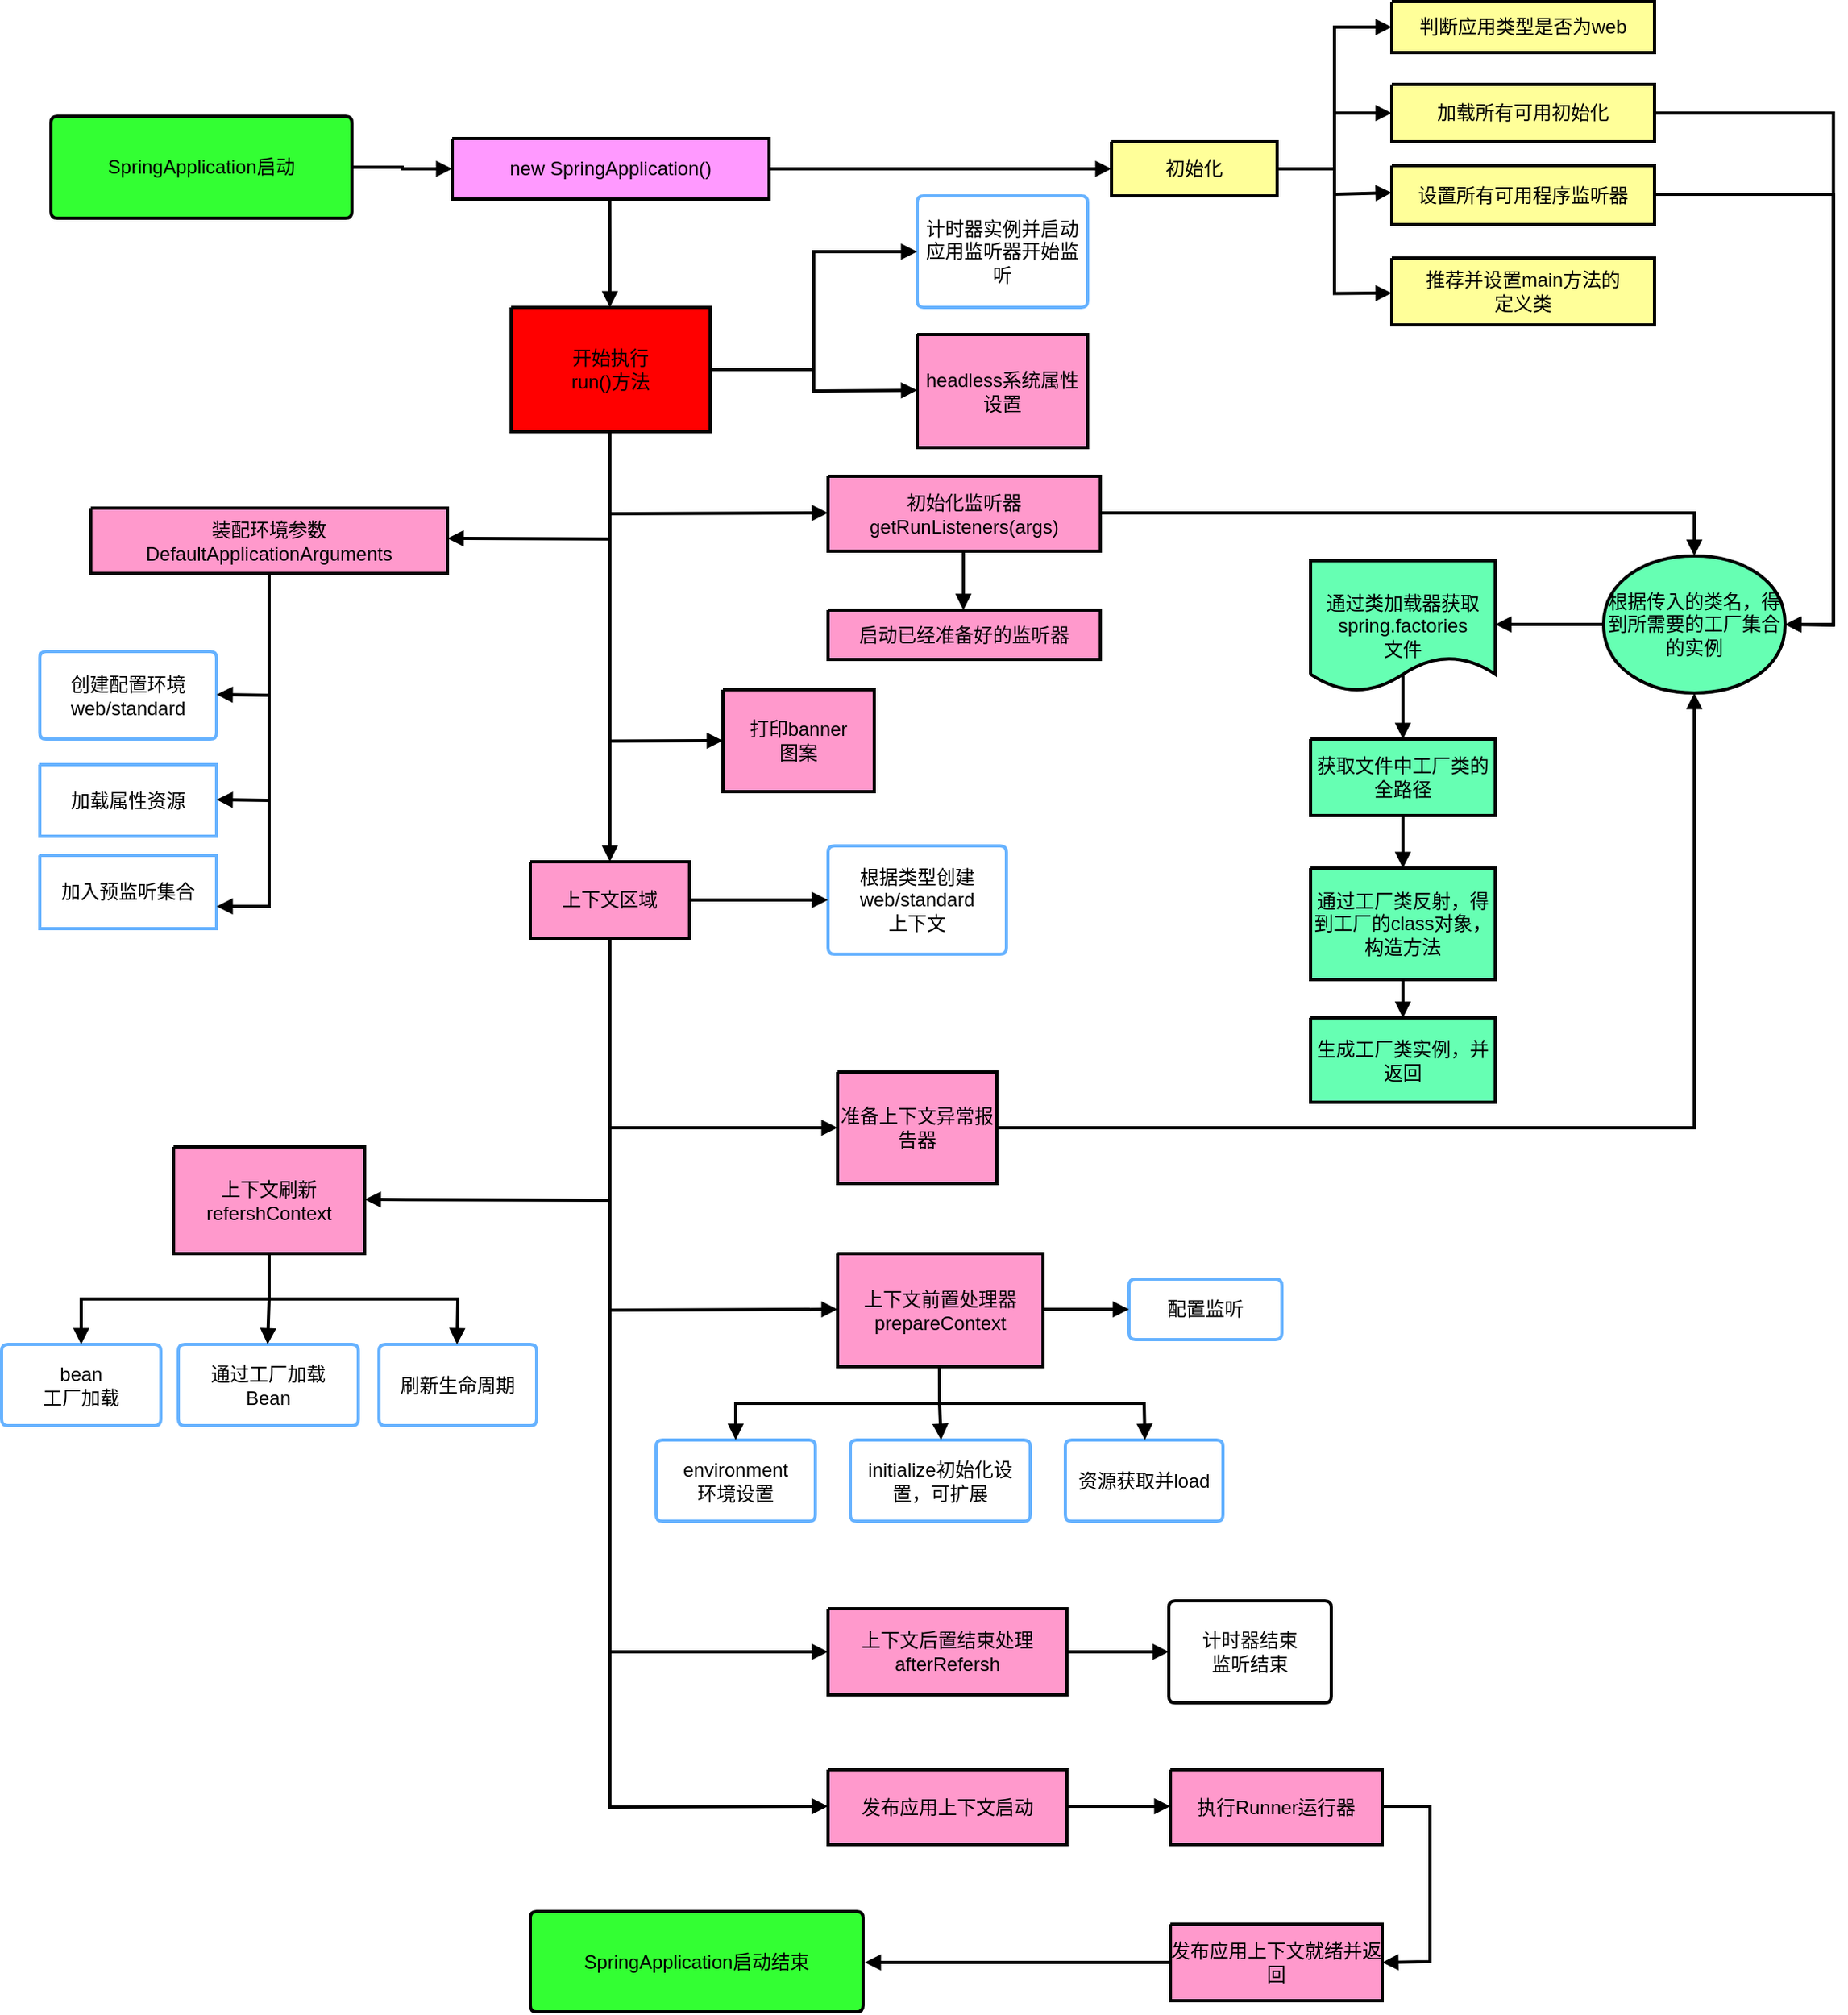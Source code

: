<mxfile version="25.0.3">
  <diagram name="画布1" id="fJGEBwMv9iLPl62Y8yv9">
    <mxGraphModel dx="1562" dy="818" grid="1" gridSize="10" guides="1" tooltips="1" connect="1" arrows="1" fold="1" page="1" pageScale="1" pageWidth="827" pageHeight="1169" math="0" shadow="0">
      <root>
        <mxCell id="0" />
        <mxCell id="1" parent="0" />
        <UserObject label="&lt;div style=&quot;font-size: 1px&quot;&gt;&lt;p style=&quot;text-align:center;margin-left:0;margin-right:0;margin-top:0px;margin-bottom:0px;text-indent:0;vertical-align:middle;direction:ltr;&quot;&gt;&lt;font style=&quot;font-size:12px;font-family:0;color:#000000;direction:ltr;letter-spacing:0px;line-height:120%;opacity:1&quot;&gt;SpringApplication启动&lt;/font&gt;&lt;/p&gt;&lt;/div&gt;" tags="Background" id="fgKurtapimcUxmNT2mx8-3">
          <mxCell style="verticalAlign=middle;align=center;overflow=width;vsdxID=1;fillColor=#33ff33;gradientColor=none;shape=stencil(fVLbEoIgEP0aXhlcprRns/9wRkwmE0Ms+/uktQR0eNvLWc45yxKeD03ZCwJsMFrdxEtWpiH8TABk1wgtzRwRXhCe10qLq1ZjV2HelxZpo7t62hcmnGN2AtgbsyOFw7dwQexjLCuLTXywn06AKdAEFgC4gOWtVnYO7ymlWeZxswhxwuLUax/2jfjkK3wRw2ka872h/xd+Alw7gaZdBc6udtHxxW/oA/cbPz55/M/nYD2WWrYt3prbD49rLuFh8uID);strokeColor=#000000;strokeWidth=2;spacingTop=-3;spacingBottom=-3;spacingLeft=-3;spacingRight=-3;points=[];labelBackgroundColor=none;rounded=0;html=1;whiteSpace=wrap;" vertex="1" parent="1">
            <mxGeometry x="74" y="138" width="189" height="64" as="geometry" />
          </mxCell>
        </UserObject>
        <UserObject label="&lt;div style=&quot;font-size: 1px&quot;&gt;&lt;p style=&quot;text-align:center;margin-left:0;margin-right:0;margin-top:0px;margin-bottom:0px;text-indent:0;vertical-align:middle;direction:ltr;&quot;&gt;&lt;font style=&quot;font-size:12px;font-family:0;color:#000000;direction:ltr;letter-spacing:0px;line-height:120%;opacity:1&quot;&gt;new SpringApplication()&lt;/font&gt;&lt;/p&gt;&lt;/div&gt;" tags="Background" id="fgKurtapimcUxmNT2mx8-4">
          <mxCell style="verticalAlign=middle;align=center;overflow=width;vsdxID=2;fillColor=#ff99ff;gradientColor=none;shape=stencil(nZBRDoQgDERP03+WHsHFe5iISyOCQdT19kIaIxq//Jtp3zTpAFaTaUYNUkwx+F6v1EYD+AUpyRkdKCYFqACrzgf9C352LfuxyWRWg1/yhT/nRE5IsZWuZtCSK8CPeI0e/hF+jV7AJM4PO7KWCyr390bSiNtEtQM=);strokeColor=#000000;strokeWidth=2;spacingTop=-3;spacingBottom=-3;spacingLeft=-3;spacingRight=-3;points=[];labelBackgroundColor=none;rounded=0;html=1;whiteSpace=wrap;" vertex="1" parent="1">
            <mxGeometry x="326" y="152" width="199" height="38" as="geometry" />
          </mxCell>
        </UserObject>
        <UserObject label="&lt;div style=&quot;font-size: 1px&quot;&gt;&lt;p style=&quot;text-align:center;margin-left:0;margin-right:0;margin-top:0px;margin-bottom:0px;text-indent:0;vertical-align:middle;direction:ltr;&quot;&gt;&lt;font style=&quot;font-size:12px;font-family:0;color:#000000;direction:ltr;letter-spacing:0px;line-height:120%;opacity:1&quot;&gt;开始执行&lt;br/&gt;&lt;/font&gt;&lt;font style=&quot;font-size:12px;font-family:0;color:#000000;direction:ltr;letter-spacing:0px;line-height:120%;opacity:1&quot;&gt;run()方法&lt;/font&gt;&lt;/p&gt;&lt;/div&gt;" tags="Background" id="fgKurtapimcUxmNT2mx8-5">
          <mxCell style="verticalAlign=middle;align=center;overflow=width;vsdxID=3;fillColor=#ff0000;gradientColor=none;shape=stencil(nZBRDoQgDERP03+WHsHFe5iISyOCQdT19kIaIxq//Jtp3zTpAFaTaUYNUkwx+F6v1EYD+AUpyRkdKCYFqACrzgf9C352LfuxyWRWg1/yhT/nRE5IsZWuZtCSK8CPeI0e/hF+jV7AJM4PO7KWCyr390bSiNtEtQM=);strokeColor=#000000;strokeWidth=2;spacingTop=-3;spacingBottom=-3;spacingLeft=-3;spacingRight=-3;points=[];labelBackgroundColor=none;rounded=0;html=1;whiteSpace=wrap;" vertex="1" parent="1">
            <mxGeometry x="363" y="258" width="125" height="78" as="geometry" />
          </mxCell>
        </UserObject>
        <UserObject label="&lt;div style=&quot;font-size: 1px&quot;&gt;&lt;p style=&quot;text-align:center;margin-left:0;margin-right:0;margin-top:0px;margin-bottom:0px;text-indent:0;vertical-align:middle;direction:ltr;&quot;&gt;&lt;font style=&quot;font-size:12px;font-family:0;color:#000000;direction:ltr;letter-spacing:0px;line-height:120%;opacity:1&quot;&gt;计时器实例并启动应用监听器开始监听&lt;/font&gt;&lt;/p&gt;&lt;/div&gt;" tags="Background" id="fgKurtapimcUxmNT2mx8-7">
          <mxCell style="verticalAlign=middle;align=center;overflow=width;vsdxID=5;fillColor=#FFFFFF;gradientColor=none;shape=stencil(lVLbDoMgDP0aXgkWp/HZuf8wESeZE4eXub+frG6CGpK99bSnnNNSwtOuyltBgHW9VjfxlEVfEX4mALKphJb9HBGeEZ6WSourVkNTIG5zwzTRXY3mhQn7mOkA9kJ0onHwSVyQ+xjywnADl+zCCRByGocLAWzC8lYtG0s3iShEjjbzCAfML73W4XgQV3ylL2ZCCsk/8r/E14A9zsbToQNrV4ds/+J38pvpd/O44v4/n4P1WEpZ13hrdn17XHMKD5Nnbw==);strokeColor=#66b2ff;strokeWidth=2;spacingTop=-3;spacingBottom=-3;spacingLeft=-3;spacingRight=-3;points=[];labelBackgroundColor=none;rounded=0;html=1;whiteSpace=wrap;" vertex="1" parent="1">
            <mxGeometry x="618" y="188" width="107" height="70" as="geometry" />
          </mxCell>
        </UserObject>
        <UserObject label="&lt;div style=&quot;font-size: 1px&quot;&gt;&lt;p style=&quot;text-align:center;margin-left:0;margin-right:0;margin-top:0px;margin-bottom:0px;text-indent:0;vertical-align:middle;direction:ltr;&quot;&gt;&lt;font style=&quot;font-size:12px;font-family:0;color:#000000;direction:ltr;letter-spacing:0px;line-height:120%;opacity:1&quot;&gt;headless系统属性设置&lt;/font&gt;&lt;/p&gt;&lt;/div&gt;" tags="Background" id="fgKurtapimcUxmNT2mx8-8">
          <mxCell style="verticalAlign=middle;align=center;overflow=width;vsdxID=6;fillColor=#ff99cc;gradientColor=none;shape=stencil(nZBRDoQgDERP03+WHsHFe5iISyOCQdT19kIaIxq//Jtp3zTpAFaTaUYNUkwx+F6v1EYD+AUpyRkdKCYFqACrzgf9C352LfuxyWRWg1/yhT/nRE5IsZWuZtCSK8CPeI0e/hF+jV7AJM4PO7KWCyr390bSiNtEtQM=);strokeColor=#000000;strokeWidth=2;spacingTop=-3;spacingBottom=-3;spacingLeft=-3;spacingRight=-3;points=[];labelBackgroundColor=none;rounded=0;html=1;whiteSpace=wrap;" vertex="1" parent="1">
            <mxGeometry x="618" y="275" width="107" height="71" as="geometry" />
          </mxCell>
        </UserObject>
        <UserObject label="&lt;div style=&quot;font-size: 1px&quot;&gt;&lt;p style=&quot;text-align:center;margin-left:0;margin-right:0;margin-top:0px;margin-bottom:0px;text-indent:0;vertical-align:middle;direction:ltr;&quot;&gt;&lt;font style=&quot;font-size:12px;font-family:0;color:#000000;direction:ltr;letter-spacing:0px;line-height:120%;opacity:1&quot;&gt;初始化监听器&lt;br/&gt;&lt;/font&gt;&lt;font style=&quot;font-size:12px;font-family:0;color:#000000;direction:ltr;letter-spacing:0px;line-height:120%;opacity:1&quot;&gt;getRunListeners(args)&lt;/font&gt;&lt;/p&gt;&lt;/div&gt;" tags="Background" id="fgKurtapimcUxmNT2mx8-10">
          <mxCell style="verticalAlign=middle;align=center;overflow=width;vsdxID=8;fillColor=#ff99cc;gradientColor=none;shape=stencil(nZBRDoQgDERP03+WHsHFe5iISyOCQdT19kIaIxq//Jtp3zTpAFaTaUYNUkwx+F6v1EYD+AUpyRkdKCYFqACrzgf9C352LfuxyWRWg1/yhT/nRE5IsZWuZtCSK8CPeI0e/hF+jV7AJM4PO7KWCyr390bSiNtEtQM=);strokeColor=#000000;strokeWidth=2;spacingTop=-3;spacingBottom=-3;spacingLeft=-3;spacingRight=-3;points=[];labelBackgroundColor=none;rounded=0;html=1;whiteSpace=wrap;" vertex="1" parent="1">
            <mxGeometry x="562" y="364" width="171" height="47" as="geometry" />
          </mxCell>
        </UserObject>
        <UserObject label="&lt;div style=&quot;font-size: 1px&quot;&gt;&lt;p style=&quot;text-align:center;margin-left:0;margin-right:0;margin-top:0px;margin-bottom:0px;text-indent:0;vertical-align:middle;direction:ltr;&quot;&gt;&lt;font style=&quot;font-size:12px;font-family:0;color:#000000;direction:ltr;letter-spacing:0px;line-height:120%;opacity:1&quot;&gt;根据传入的类名，得到所需要的工厂集合的实例&lt;/font&gt;&lt;/p&gt;&lt;/div&gt;" tags="Background" id="fgKurtapimcUxmNT2mx8-11">
          <mxCell style="verticalAlign=middle;align=center;overflow=width;vsdxID=9;fillColor=#66ffb3;gradientColor=none;shape=stencil(jZFRDsIgEERPs58aYGM9QK33aCwVIkJDqdbbC1mbKiGmfzvDWyaZBaxH1Q4SBBuDdzf51F1QgCcQQlslvQ5xAmwA6955efVush3poU1kmu7ukX6YaY+lDcFepA4kz0ReJk8o/2U/cserfXUkbxbkcbZAogBhDuGW2BVfjEJwFssLsX9DjbYbW4nDWmavjaFbfL/n5UeLDofNGw==);strokeColor=#000000;strokeWidth=2;spacingTop=-3;spacingBottom=-3;spacingLeft=-3;spacingRight=-3;points=[];labelBackgroundColor=none;rounded=0;html=1;whiteSpace=wrap;" vertex="1" parent="1">
            <mxGeometry x="1049" y="414" width="114" height="86" as="geometry" />
          </mxCell>
        </UserObject>
        <UserObject label="&lt;div style=&quot;font-size: 1px&quot;&gt;&lt;p style=&quot;text-align:center;margin-left:0;margin-right:0;margin-top:0px;margin-bottom:0px;text-indent:0;vertical-align:middle;direction:ltr;&quot;&gt;&lt;font style=&quot;font-size:12px;font-family:0;color:#000000;direction:ltr;letter-spacing:0px;line-height:120%;opacity:1&quot;&gt;初始化&lt;/font&gt;&lt;/p&gt;&lt;/div&gt;" tags="Background" id="fgKurtapimcUxmNT2mx8-13">
          <mxCell style="verticalAlign=middle;align=center;overflow=width;vsdxID=11;fillColor=#ffff99;gradientColor=none;shape=stencil(nZBRDoQgDERP03+WHsHFe5iISyOCQdT19kIaIxq//Jtp3zTpAFaTaUYNUkwx+F6v1EYD+AUpyRkdKCYFqACrzgf9C352LfuxyWRWg1/yhT/nRE5IsZWuZtCSK8CPeI0e/hF+jV7AJM4PO7KWCyr390bSiNtEtQM=);strokeColor=#000000;strokeWidth=2;spacingTop=-3;spacingBottom=-3;spacingLeft=-3;spacingRight=-3;points=[];labelBackgroundColor=none;rounded=0;html=1;whiteSpace=wrap;" vertex="1" parent="1">
            <mxGeometry x="740" y="154" width="104" height="34" as="geometry" />
          </mxCell>
        </UserObject>
        <UserObject label="&lt;div style=&quot;font-size: 1px&quot;&gt;&lt;p style=&quot;text-align:center;margin-left:0;margin-right:0;margin-top:0px;margin-bottom:0px;text-indent:0;vertical-align:middle;direction:ltr;&quot;&gt;&lt;font style=&quot;font-size:12px;font-family:0;color:#000000;direction:ltr;letter-spacing:0px;line-height:120%;opacity:1&quot;&gt;判断应用类型是否为web&lt;/font&gt;&lt;/p&gt;&lt;/div&gt;" tags="Background" id="fgKurtapimcUxmNT2mx8-14">
          <mxCell style="verticalAlign=middle;align=center;overflow=width;vsdxID=12;fillColor=#ffff99;gradientColor=none;shape=stencil(nZBRDoQgDERP03+WHsHFe5iISyOCQdT19kIaIxq//Jtp3zTpAFaTaUYNUkwx+F6v1EYD+AUpyRkdKCYFqACrzgf9C352LfuxyWRWg1/yhT/nRE5IsZWuZtCSK8CPeI0e/hF+jV7AJM4PO7KWCyr390bSiNtEtQM=);strokeColor=#000000;strokeWidth=2;spacingTop=-3;spacingBottom=-3;spacingLeft=-3;spacingRight=-3;points=[];labelBackgroundColor=none;rounded=0;html=1;whiteSpace=wrap;" vertex="1" parent="1">
            <mxGeometry x="916" y="66" width="165" height="32" as="geometry" />
          </mxCell>
        </UserObject>
        <UserObject label="&lt;div style=&quot;font-size: 1px&quot;&gt;&lt;p style=&quot;text-align:center;margin-left:0;margin-right:0;margin-top:0px;margin-bottom:0px;text-indent:0;vertical-align:middle;direction:ltr;&quot;&gt;&lt;font style=&quot;font-size:12px;font-family:0;color:#000000;direction:ltr;letter-spacing:0px;line-height:120%;opacity:1&quot;&gt;加载所有可用初始化&lt;/font&gt;&lt;/p&gt;&lt;/div&gt;" tags="Background" id="fgKurtapimcUxmNT2mx8-15">
          <mxCell style="verticalAlign=middle;align=center;overflow=width;vsdxID=13;fillColor=#ffff99;gradientColor=none;shape=stencil(nZBRDoQgDERP03+WHsHFe5iISyOCQdT19kIaIxq//Jtp3zTpAFaTaUYNUkwx+F6v1EYD+AUpyRkdKCYFqACrzgf9C352LfuxyWRWg1/yhT/nRE5IsZWuZtCSK8CPeI0e/hF+jV7AJM4PO7KWCyr390bSiNtEtQM=);strokeColor=#000000;strokeWidth=2;spacingTop=-3;spacingBottom=-3;spacingLeft=-3;spacingRight=-3;points=[];labelBackgroundColor=none;rounded=0;html=1;whiteSpace=wrap;" vertex="1" parent="1">
            <mxGeometry x="916" y="118" width="165" height="36" as="geometry" />
          </mxCell>
        </UserObject>
        <UserObject label="&lt;div style=&quot;font-size: 1px&quot;&gt;&lt;p style=&quot;text-align:center;margin-left:0;margin-right:0;margin-top:0px;margin-bottom:0px;text-indent:0;vertical-align:middle;direction:ltr;&quot;&gt;&lt;font style=&quot;font-size:12px;font-family:0;color:#000000;direction:ltr;letter-spacing:0px;line-height:120%;opacity:1&quot;&gt;设置所有可用程序监听器&lt;/font&gt;&lt;/p&gt;&lt;/div&gt;" tags="Background" id="fgKurtapimcUxmNT2mx8-16">
          <mxCell style="verticalAlign=middle;align=center;overflow=width;vsdxID=14;fillColor=#ffff99;gradientColor=none;shape=stencil(nZBRDoQgDERP03+WHsHFe5iISyOCQdT19kIaIxq//Jtp3zTpAFaTaUYNUkwx+F6v1EYD+AUpyRkdKCYFqACrzgf9C352LfuxyWRWg1/yhT/nRE5IsZWuZtCSK8CPeI0e/hF+jV7AJM4PO7KWCyr390bSiNtEtQM=);strokeColor=#000000;strokeWidth=2;spacingTop=-3;spacingBottom=-3;spacingLeft=-3;spacingRight=-3;points=[];labelBackgroundColor=none;rounded=0;html=1;whiteSpace=wrap;" vertex="1" parent="1">
            <mxGeometry x="916" y="169" width="165" height="37" as="geometry" />
          </mxCell>
        </UserObject>
        <UserObject label="&lt;div style=&quot;font-size: 1px&quot;&gt;&lt;p style=&quot;text-align:center;margin-left:0;margin-right:0;margin-top:0px;margin-bottom:0px;text-indent:0;vertical-align:middle;direction:ltr;&quot;&gt;&lt;font style=&quot;font-size:12px;font-family:0;color:#000000;direction:ltr;letter-spacing:0px;line-height:120%;opacity:1&quot;&gt;推荐并设置main方法的&lt;br/&gt;&lt;/font&gt;&lt;font style=&quot;font-size:12px;font-family:0;color:#000000;direction:ltr;letter-spacing:0px;line-height:120%;opacity:1&quot;&gt;定义类&lt;/font&gt;&lt;/p&gt;&lt;/div&gt;" tags="Background" id="fgKurtapimcUxmNT2mx8-17">
          <mxCell style="verticalAlign=middle;align=center;overflow=width;vsdxID=15;fillColor=#ffff99;gradientColor=none;shape=stencil(nZBRDoQgDERP03+WHsHFe5iISyOCQdT19kIaIxq//Jtp3zTpAFaTaUYNUkwx+F6v1EYD+AUpyRkdKCYFqACrzgf9C352LfuxyWRWg1/yhT/nRE5IsZWuZtCSK8CPeI0e/hF+jV7AJM4PO7KWCyr390bSiNtEtQM=);strokeColor=#000000;strokeWidth=2;spacingTop=-3;spacingBottom=-3;spacingLeft=-3;spacingRight=-3;points=[];labelBackgroundColor=none;rounded=0;html=1;whiteSpace=wrap;" vertex="1" parent="1">
            <mxGeometry x="916" y="227" width="165" height="42" as="geometry" />
          </mxCell>
        </UserObject>
        <UserObject label="&lt;div style=&quot;font-size: 1px&quot;&gt;&lt;p style=&quot;text-align:center;margin-left:0;margin-right:0;margin-top:0px;margin-bottom:0px;text-indent:0;vertical-align:middle;direction:ltr;&quot;&gt;&lt;font style=&quot;font-size:12px;font-family:0;color:#000000;direction:ltr;letter-spacing:0px;line-height:120%;opacity:1&quot;&gt;通过类加载器获取spring.factories&lt;br/&gt;&lt;/font&gt;&lt;font style=&quot;font-size:12px;font-family:0;color:#000000;direction:ltr;letter-spacing:0px;line-height:120%;opacity:1&quot;&gt;文件&lt;/font&gt;&lt;/p&gt;&lt;/div&gt;" tags="Background" id="fgKurtapimcUxmNT2mx8-19">
          <mxCell style="verticalAlign=middle;align=center;overflow=width;vsdxID=17;fillColor=#66ffb3;gradientColor=none;shape=stencil(nZHBDoIwEES/ptem3YrgGfE/SCi2sbZYiuLfS12MCkGNt53Zt5OmQ0TeqrKRBFgbvDvIi66CImJLALRV0uswTEQUROS183LvXWcr1E0ZyTgd3Tkm9HjH4gWwK6osoyy9OzuEjbaLMFsGOfsbnT3h1JVVxDnu02TER71eUUCnB3SSRyD8lgiTRM453Yj3zG+Rn/5pBg/Ds45aG4Ntvu6n9Q0WVi+KGw==);strokeColor=#000000;strokeWidth=2;spacingTop=-3;spacingBottom=-3;spacingLeft=-3;spacingRight=-3;points=[];labelBackgroundColor=none;rounded=0;html=1;whiteSpace=wrap;" vertex="1" parent="1">
            <mxGeometry x="865" y="417" width="116" height="81" as="geometry" />
          </mxCell>
        </UserObject>
        <UserObject label="&lt;div style=&quot;font-size: 1px&quot;&gt;&lt;p style=&quot;text-align:center;margin-left:0;margin-right:0;margin-top:0px;margin-bottom:0px;text-indent:0;vertical-align:middle;direction:ltr;&quot;&gt;&lt;font style=&quot;font-size:12px;font-family:0;color:#000000;direction:ltr;letter-spacing:0px;line-height:120%;opacity:1&quot;&gt;获取文件中工厂类的全路径&lt;/font&gt;&lt;/p&gt;&lt;/div&gt;" tags="Background" id="fgKurtapimcUxmNT2mx8-20">
          <mxCell style="verticalAlign=middle;align=center;overflow=width;vsdxID=18;fillColor=#66ffb3;gradientColor=none;shape=stencil(nZBRDoQgDERP03+WHsHFe5iISyOCQdT19kIaIxq//Jtp3zTpAFaTaUYNUkwx+F6v1EYD+AUpyRkdKCYFqACrzgf9C352LfuxyWRWg1/yhT/nRE5IsZWuZtCSK8CPeI0e/hF+jV7AJM4PO7KWCyr390bSiNtEtQM=);strokeColor=#000000;strokeWidth=2;spacingTop=-3;spacingBottom=-3;spacingLeft=-3;spacingRight=-3;points=[];labelBackgroundColor=none;rounded=0;html=1;whiteSpace=wrap;" vertex="1" parent="1">
            <mxGeometry x="865" y="529" width="116" height="48" as="geometry" />
          </mxCell>
        </UserObject>
        <UserObject label="&lt;div style=&quot;font-size: 1px&quot;&gt;&lt;p style=&quot;text-align:center;margin-left:0;margin-right:0;margin-top:0px;margin-bottom:0px;text-indent:0;vertical-align:middle;direction:ltr;&quot;&gt;&lt;font style=&quot;font-size:12px;font-family:0;color:#000000;direction:ltr;letter-spacing:0px;line-height:120%;opacity:1&quot;&gt;通过工厂类反射，得到工厂的class对象，构造方法&lt;/font&gt;&lt;/p&gt;&lt;/div&gt;" tags="Background" id="fgKurtapimcUxmNT2mx8-21">
          <mxCell style="verticalAlign=middle;align=center;overflow=width;vsdxID=19;fillColor=#66ffb3;gradientColor=none;shape=stencil(nZBRDoQgDERP03+WHsHFe5iISyOCQdT19kIaIxq//Jtp3zTpAFaTaUYNUkwx+F6v1EYD+AUpyRkdKCYFqACrzgf9C352LfuxyWRWg1/yhT/nRE5IsZWuZtCSK8CPeI0e/hF+jV7AJM4PO7KWCyr390bSiNtEtQM=);strokeColor=#000000;strokeWidth=2;spacingTop=-3;spacingBottom=-3;spacingLeft=-3;spacingRight=-3;points=[];labelBackgroundColor=none;rounded=0;html=1;whiteSpace=wrap;" vertex="1" parent="1">
            <mxGeometry x="865" y="610" width="116" height="70" as="geometry" />
          </mxCell>
        </UserObject>
        <UserObject label="&lt;div style=&quot;font-size: 1px&quot;&gt;&lt;p style=&quot;text-align:center;margin-left:0;margin-right:0;margin-top:0px;margin-bottom:0px;text-indent:0;vertical-align:middle;direction:ltr;&quot;&gt;&lt;font style=&quot;font-size:12px;font-family:0;color:#000000;direction:ltr;letter-spacing:0px;line-height:120%;opacity:1&quot;&gt;生成工厂类实例，并返回&lt;/font&gt;&lt;/p&gt;&lt;/div&gt;" tags="Background" id="fgKurtapimcUxmNT2mx8-22">
          <mxCell style="verticalAlign=middle;align=center;overflow=width;vsdxID=20;fillColor=#66ffb3;gradientColor=none;shape=stencil(nZBRDoQgDERP03+WHsHFe5iISyOCQdT19kIaIxq//Jtp3zTpAFaTaUYNUkwx+F6v1EYD+AUpyRkdKCYFqACrzgf9C352LfuxyWRWg1/yhT/nRE5IsZWuZtCSK8CPeI0e/hF+jV7AJM4PO7KWCyr390bSiNtEtQM=);strokeColor=#000000;strokeWidth=2;spacingTop=-3;spacingBottom=-3;spacingLeft=-3;spacingRight=-3;points=[];labelBackgroundColor=none;rounded=0;html=1;whiteSpace=wrap;" vertex="1" parent="1">
            <mxGeometry x="865" y="704" width="116" height="53" as="geometry" />
          </mxCell>
        </UserObject>
        <UserObject label="&lt;div style=&quot;font-size: 1px&quot;&gt;&lt;p style=&quot;text-align:center;margin-left:0;margin-right:0;margin-top:0px;margin-bottom:0px;text-indent:0;vertical-align:middle;direction:ltr;&quot;&gt;&lt;font style=&quot;font-size:12px;font-family:0;color:#000000;direction:ltr;letter-spacing:0px;line-height:120%;opacity:1&quot;&gt;启动已经准备好的监听器&lt;/font&gt;&lt;/p&gt;&lt;/div&gt;" tags="Background" id="fgKurtapimcUxmNT2mx8-24">
          <mxCell style="verticalAlign=middle;align=center;overflow=width;vsdxID=22;fillColor=#ff99cc;gradientColor=none;shape=stencil(nZBRDoQgDERP03+WHsHFe5iISyOCQdT19kIaIxq//Jtp3zTpAFaTaUYNUkwx+F6v1EYD+AUpyRkdKCYFqACrzgf9C352LfuxyWRWg1/yhT/nRE5IsZWuZtCSK8CPeI0e/hF+jV7AJM4PO7KWCyr390bSiNtEtQM=);strokeColor=#000000;strokeWidth=2;spacingTop=-3;spacingBottom=-3;spacingLeft=-3;spacingRight=-3;points=[];labelBackgroundColor=none;rounded=0;html=1;whiteSpace=wrap;" vertex="1" parent="1">
            <mxGeometry x="562" y="448" width="171" height="31" as="geometry" />
          </mxCell>
        </UserObject>
        <UserObject label="&lt;div style=&quot;font-size: 1px&quot;&gt;&lt;p style=&quot;text-align:center;margin-left:0;margin-right:0;margin-top:0px;margin-bottom:0px;text-indent:0;vertical-align:middle;direction:ltr;&quot;&gt;&lt;font style=&quot;font-size:12px;font-family:0;color:#000000;direction:ltr;letter-spacing:0px;line-height:120%;opacity:1&quot;&gt;装配环境参数&lt;br/&gt;&lt;/font&gt;&lt;font style=&quot;font-size:12px;font-family:0;color:#000000;direction:ltr;letter-spacing:0px;line-height:120%;opacity:1&quot;&gt;DefaultApplicationArguments&lt;/font&gt;&lt;/p&gt;&lt;/div&gt;" tags="Background" id="fgKurtapimcUxmNT2mx8-26">
          <mxCell style="verticalAlign=middle;align=center;overflow=width;vsdxID=24;fillColor=#ff99cc;gradientColor=none;shape=stencil(nZBRDoQgDERP03+WHsHFe5iISyOCQdT19kIaIxq//Jtp3zTpAFaTaUYNUkwx+F6v1EYD+AUpyRkdKCYFqACrzgf9C352LfuxyWRWg1/yhT/nRE5IsZWuZtCSK8CPeI0e/hF+jV7AJM4PO7KWCyr390bSiNtEtQM=);strokeColor=#000000;strokeWidth=2;spacingTop=-3;spacingBottom=-3;spacingLeft=-3;spacingRight=-3;points=[];labelBackgroundColor=none;rounded=0;html=1;whiteSpace=wrap;" vertex="1" parent="1">
            <mxGeometry x="99" y="384" width="224" height="41" as="geometry" />
          </mxCell>
        </UserObject>
        <UserObject label="&lt;div style=&quot;font-size: 1px&quot;&gt;&lt;p style=&quot;text-align:center;margin-left:0;margin-right:0;margin-top:0px;margin-bottom:0px;text-indent:0;vertical-align:middle;direction:ltr;&quot;&gt;&lt;font style=&quot;font-size:12px;font-family:0;color:#000000;direction:ltr;letter-spacing:0px;line-height:120%;opacity:1&quot;&gt;创建配置环境&lt;br/&gt;&lt;/font&gt;&lt;font style=&quot;font-size:12px;font-family:0;color:#000000;direction:ltr;letter-spacing:0px;line-height:120%;opacity:1&quot;&gt;web/standard&lt;/font&gt;&lt;/p&gt;&lt;/div&gt;" tags="Background" id="fgKurtapimcUxmNT2mx8-28">
          <mxCell style="verticalAlign=middle;align=center;overflow=width;vsdxID=26;fillColor=#FFFFFF;gradientColor=none;shape=stencil(lVLLDoMgEPwargSXRtOztf9hAlZSKxa1tX9f6doCakh628csM7sM4Xlfl50kwPrB6Kt8KjHUhJ8IgGpradQwR4QXhOeVNvJi9NgKzLvSIm100w/7woRzzE4Ae2GWUcg+hTNi72MpLDYJwWE6Aaacpksf/P7yVKNaj/aY0kPAzCK0CYsTuz7srxFyO/iiBWjG/6H/Fb4CvG1WknYFuEPtguNH35Cvdt9sE3LH/3sOnFEq1TToM7+/NtZcQlPy4g0=);strokeColor=#66b2ff;strokeWidth=2;spacingTop=-3;spacingBottom=-3;spacingLeft=-3;spacingRight=-3;points=[];labelBackgroundColor=none;rounded=0;html=1;whiteSpace=wrap;" vertex="1" parent="1">
            <mxGeometry x="67" y="474" width="111" height="55" as="geometry" />
          </mxCell>
        </UserObject>
        <UserObject label="&lt;div style=&quot;font-size: 1px&quot;&gt;&lt;p style=&quot;text-align:center;margin-left:0;margin-right:0;margin-top:0px;margin-bottom:0px;text-indent:0;vertical-align:middle;direction:ltr;&quot;&gt;&lt;font style=&quot;font-size:12px;font-family:0;color:#000000;direction:ltr;letter-spacing:0px;line-height:120%;opacity:1&quot;&gt;加载属性资源&lt;/font&gt;&lt;/p&gt;&lt;/div&gt;" tags="Background" id="fgKurtapimcUxmNT2mx8-29">
          <mxCell style="verticalAlign=middle;align=center;overflow=width;vsdxID=27;fillColor=#FFFFFF;gradientColor=none;shape=stencil(nZBRDoQgDERP03+WHsHFe5iISyOCQdT19kIaIxq//Jtp3zTpAFaTaUYNUkwx+F6v1EYD+AUpyRkdKCYFqACrzgf9C352LfuxyWRWg1/yhT/nRE5IsZWuZtCSK8CPeI0e/hF+jV7AJM4PO7KWCyr390bSiNtEtQM=);strokeColor=#66b2ff;strokeWidth=2;spacingTop=-3;spacingBottom=-3;spacingLeft=-3;spacingRight=-3;points=[];labelBackgroundColor=none;rounded=0;html=1;whiteSpace=wrap;" vertex="1" parent="1">
            <mxGeometry x="67" y="545" width="111" height="45" as="geometry" />
          </mxCell>
        </UserObject>
        <UserObject label="&lt;div style=&quot;font-size: 1px&quot;&gt;&lt;p style=&quot;text-align:center;margin-left:0;margin-right:0;margin-top:0px;margin-bottom:0px;text-indent:0;vertical-align:middle;direction:ltr;&quot;&gt;&lt;font style=&quot;font-size:12px;font-family:0;color:#000000;direction:ltr;letter-spacing:0px;line-height:120%;opacity:1&quot;&gt;加入预监听集合&lt;/font&gt;&lt;/p&gt;&lt;/div&gt;" tags="Background" id="fgKurtapimcUxmNT2mx8-30">
          <mxCell style="verticalAlign=middle;align=center;overflow=width;vsdxID=28;fillColor=#FFFFFF;gradientColor=none;shape=stencil(nZBRDoQgDERP03+WHsHFe5iISyOCQdT19kIaIxq//Jtp3zTpAFaTaUYNUkwx+F6v1EYD+AUpyRkdKCYFqACrzgf9C352LfuxyWRWg1/yhT/nRE5IsZWuZtCSK8CPeI0e/hF+jV7AJM4PO7KWCyr390bSiNtEtQM=);strokeColor=#66b2ff;strokeWidth=2;spacingTop=-3;spacingBottom=-3;spacingLeft=-3;spacingRight=-3;points=[];labelBackgroundColor=none;rounded=0;html=1;whiteSpace=wrap;" vertex="1" parent="1">
            <mxGeometry x="67" y="602" width="111" height="46" as="geometry" />
          </mxCell>
        </UserObject>
        <UserObject label="&lt;div style=&quot;font-size: 1px&quot;&gt;&lt;p style=&quot;text-align:center;margin-left:0;margin-right:0;margin-top:0px;margin-bottom:0px;text-indent:0;vertical-align:middle;direction:ltr;&quot;&gt;&lt;font style=&quot;font-size:12px;font-family:0;color:#000000;direction:ltr;letter-spacing:0px;line-height:120%;opacity:1&quot;&gt;打印banner&lt;br/&gt;&lt;/font&gt;&lt;font style=&quot;font-size:12px;font-family:0;color:#000000;direction:ltr;letter-spacing:0px;line-height:120%;opacity:1&quot;&gt;图案&lt;/font&gt;&lt;/p&gt;&lt;/div&gt;" tags="Background" id="fgKurtapimcUxmNT2mx8-31">
          <mxCell style="verticalAlign=middle;align=center;overflow=width;vsdxID=29;fillColor=#ff99cc;gradientColor=none;shape=stencil(nZBRDoQgDERP03+WHsHFe5iISyOCQdT19kIaIxq//Jtp3zTpAFaTaUYNUkwx+F6v1EYD+AUpyRkdKCYFqACrzgf9C352LfuxyWRWg1/yhT/nRE5IsZWuZtCSK8CPeI0e/hF+jV7AJM4PO7KWCyr390bSiNtEtQM=);strokeColor=#000000;strokeWidth=2;spacingTop=-3;spacingBottom=-3;spacingLeft=-3;spacingRight=-3;points=[];labelBackgroundColor=none;rounded=0;html=1;whiteSpace=wrap;" vertex="1" parent="1">
            <mxGeometry x="496" y="498" width="95" height="64" as="geometry" />
          </mxCell>
        </UserObject>
        <UserObject label="&lt;div style=&quot;font-size: 1px&quot;&gt;&lt;p style=&quot;text-align:center;margin-left:0;margin-right:0;margin-top:0px;margin-bottom:0px;text-indent:0;vertical-align:middle;direction:ltr;&quot;&gt;&lt;font style=&quot;font-size:12px;font-family:0;color:#000000;direction:ltr;letter-spacing:0px;line-height:120%;opacity:1&quot;&gt;上下文区域&lt;/font&gt;&lt;/p&gt;&lt;/div&gt;" tags="Background" id="fgKurtapimcUxmNT2mx8-33">
          <mxCell style="verticalAlign=middle;align=center;overflow=width;vsdxID=31;fillColor=#ff99cc;gradientColor=none;shape=stencil(nZBRDoQgDERP03+WHsHFe5iISyOCQdT19kIaIxq//Jtp3zTpAFaTaUYNUkwx+F6v1EYD+AUpyRkdKCYFqACrzgf9C352LfuxyWRWg1/yhT/nRE5IsZWuZtCSK8CPeI0e/hF+jV7AJM4PO7KWCyr390bSiNtEtQM=);strokeColor=#000000;strokeWidth=2;spacingTop=-3;spacingBottom=-3;spacingLeft=-3;spacingRight=-3;points=[];labelBackgroundColor=none;rounded=0;html=1;whiteSpace=wrap;" vertex="1" parent="1">
            <mxGeometry x="375" y="606" width="100" height="48" as="geometry" />
          </mxCell>
        </UserObject>
        <UserObject label="&lt;div style=&quot;font-size: 1px&quot;&gt;&lt;p style=&quot;text-align:center;margin-left:0;margin-right:0;margin-top:0px;margin-bottom:0px;text-indent:0;vertical-align:middle;direction:ltr;&quot;&gt;&lt;font style=&quot;font-size:12px;font-family:0;color:#000000;direction:ltr;letter-spacing:0px;line-height:120%;opacity:1&quot;&gt;根据类型创建&lt;br/&gt;&lt;/font&gt;&lt;font style=&quot;font-size:12px;font-family:0;color:#000000;direction:ltr;letter-spacing:0px;line-height:120%;opacity:1&quot;&gt;web/standard&lt;br/&gt;&lt;/font&gt;&lt;font style=&quot;font-size:12px;font-family:0;color:#000000;direction:ltr;letter-spacing:0px;line-height:120%;opacity:1&quot;&gt;上下文&lt;/font&gt;&lt;/p&gt;&lt;/div&gt;" tags="Background" id="fgKurtapimcUxmNT2mx8-35">
          <mxCell style="verticalAlign=middle;align=center;overflow=width;vsdxID=33;fillColor=#FFFFFF;gradientColor=none;shape=stencil(lVLRDoIwDPyavS6jBcVnhP8gYcgiMhyg+Pcyh7IBWeJbr73url0JJl2Vt5wA63olr/wpir4ieCYAoqm4Ev0UEUwJJqVU/KLk0BQGt7lm6ugmH/qF0fQx3QHsZVBE4/iTyAz3PuSF5gYu2YUjGIg0Os4EsAnzW7VoLN3TgYboaDOPcMD80ksd9gdxxRf6bCakAfwj/0t8DdjjrDztOrB2tcv2L34jv5p+M48r7v/zKViOpRR1bW7Nrq+Pa0qZw8T0DQ==);strokeColor=#66b2ff;strokeWidth=2;spacingTop=-3;spacingBottom=-3;spacingLeft=-3;spacingRight=-3;points=[];labelBackgroundColor=none;rounded=0;html=1;whiteSpace=wrap;" vertex="1" parent="1">
            <mxGeometry x="562" y="596" width="112" height="68" as="geometry" />
          </mxCell>
        </UserObject>
        <UserObject label="&lt;div style=&quot;font-size: 1px&quot;&gt;&lt;p style=&quot;text-align:center;margin-left:0;margin-right:0;margin-top:0px;margin-bottom:0px;text-indent:0;vertical-align:middle;direction:ltr;&quot;&gt;&lt;font style=&quot;font-size:12px;font-family:0;color:#000000;direction:ltr;letter-spacing:0px;line-height:120%;opacity:1&quot;&gt;准备上下文异常报告器&lt;/font&gt;&lt;/p&gt;&lt;/div&gt;" tags="Background" id="fgKurtapimcUxmNT2mx8-37">
          <mxCell style="verticalAlign=middle;align=center;overflow=width;vsdxID=35;fillColor=#ff99cc;gradientColor=none;shape=stencil(nZBRDoQgDERP03+WHsHFe5iISyOCQdT19kIaIxq//Jtp3zTpAFaTaUYNUkwx+F6v1EYD+AUpyRkdKCYFqACrzgf9C352LfuxyWRWg1/yhT/nRE5IsZWuZtCSK8CPeI0e/hF+jV7AJM4PO7KWCyr390bSiNtEtQM=);strokeColor=#000000;strokeWidth=2;spacingTop=-3;spacingBottom=-3;spacingLeft=-3;spacingRight=-3;points=[];labelBackgroundColor=none;rounded=0;html=1;whiteSpace=wrap;" vertex="1" parent="1">
            <mxGeometry x="568" y="738" width="100" height="70" as="geometry" />
          </mxCell>
        </UserObject>
        <UserObject label="&lt;div style=&quot;font-size: 1px&quot;&gt;&lt;p style=&quot;text-align:center;margin-left:0;margin-right:0;margin-top:0px;margin-bottom:0px;text-indent:0;vertical-align:middle;direction:ltr;&quot;&gt;&lt;font style=&quot;font-size:12px;font-family:0;color:#000000;direction:ltr;letter-spacing:0px;line-height:120%;opacity:1&quot;&gt;上下文前置处理器&lt;br/&gt;&lt;/font&gt;&lt;font style=&quot;font-size:12px;font-family:0;color:#000000;direction:ltr;letter-spacing:0px;line-height:120%;opacity:1&quot;&gt;prepareContext&lt;/font&gt;&lt;/p&gt;&lt;/div&gt;" tags="Background" id="fgKurtapimcUxmNT2mx8-40">
          <mxCell style="verticalAlign=middle;align=center;overflow=width;vsdxID=38;fillColor=#ff99cc;gradientColor=none;shape=stencil(nZBRDoQgDERP03+WHsHFe5iISyOCQdT19kIaIxq//Jtp3zTpAFaTaUYNUkwx+F6v1EYD+AUpyRkdKCYFqACrzgf9C352LfuxyWRWg1/yhT/nRE5IsZWuZtCSK8CPeI0e/hF+jV7AJM4PO7KWCyr390bSiNtEtQM=);strokeColor=#000000;strokeWidth=2;spacingTop=-3;spacingBottom=-3;spacingLeft=-3;spacingRight=-3;points=[];labelBackgroundColor=none;rounded=0;html=1;whiteSpace=wrap;" vertex="1" parent="1">
            <mxGeometry x="568" y="852" width="129" height="71" as="geometry" />
          </mxCell>
        </UserObject>
        <UserObject label="&lt;div style=&quot;font-size: 1px&quot;&gt;&lt;p style=&quot;text-align:center;margin-left:0;margin-right:0;margin-top:0px;margin-bottom:0px;text-indent:0;vertical-align:middle;direction:ltr;&quot;&gt;&lt;font style=&quot;font-size:12px;font-family:0;color:#000000;direction:ltr;letter-spacing:0px;line-height:120%;opacity:1&quot;&gt;配置监听&lt;/font&gt;&lt;/p&gt;&lt;/div&gt;" tags="Background" id="fgKurtapimcUxmNT2mx8-42">
          <mxCell style="verticalAlign=middle;align=center;overflow=width;vsdxID=40;fillColor=#FFFFFF;gradientColor=none;shape=stencil(lVLLEoIwDPyaXjtt4wPOiP/BDEU6IsUCin8vNSgtII63bLLpJukSiOo8qSQRrG6MPsu7SpucwIEIocpcGtX0EYGYQJRpI09Gt2WKuEos00YXfbMvdNjHbIdgD0ScUQhfmSOSr22SWjL32T7sBMIN5fuBIFzC8FahSkc43NIAPHG2IszZuvRYF1828dVHPuIgpDv+j/4n8Z7A3Wcy1OIEzrEW2euXn8lP1p/t44v/+PU+GP2SqaJAu7n1qb/6FHoT4ic=);strokeColor=#66b2ff;strokeWidth=2;spacingTop=-3;spacingBottom=-3;spacingLeft=-3;spacingRight=-3;points=[];labelBackgroundColor=none;rounded=0;html=1;whiteSpace=wrap;" vertex="1" parent="1">
            <mxGeometry x="751" y="868" width="96" height="38" as="geometry" />
          </mxCell>
        </UserObject>
        <UserObject label="&lt;div style=&quot;font-size: 1px&quot;&gt;&lt;p style=&quot;text-align:center;margin-left:0;margin-right:0;margin-top:0px;margin-bottom:0px;text-indent:0;vertical-align:middle;direction:ltr;&quot;&gt;&lt;font style=&quot;font-size:12px;font-family:0;color:#000000;direction:ltr;letter-spacing:0px;line-height:120%;opacity:1&quot;&gt;environment&lt;br/&gt;&lt;/font&gt;&lt;font style=&quot;font-size:12px;font-family:0;color:#000000;direction:ltr;letter-spacing:0px;line-height:120%;opacity:1&quot;&gt;环境设置&lt;/font&gt;&lt;/p&gt;&lt;/div&gt;" tags="Background" id="fgKurtapimcUxmNT2mx8-43">
          <mxCell style="verticalAlign=middle;align=center;overflow=width;vsdxID=41;fillColor=#FFFFFF;gradientColor=none;shape=stencil(lZLbDoIwDIafZrdkdAT1GvE9SBiyiAzHUHx7mUXGBlniXQ9/+7VbCcv6uug4AdprJW/8JUpdE3YmAKKtuRJ6sgjLCcsqqfhVyaEt0e8KozTWXT5NhxHrqKkA+kbvEB2Tb+CC2sdQlEYbu2LXHQHdZM7COjs3akS7gp5Sh0oDyJiGoTYP+yu4ZCufJ4EoTv/BL4HfAMsu3kC7+MSBe9LwY2/A3t6bTVxy+J8nwx5IJZoG72ud9w9qCuExsvwD);strokeColor=#66b2ff;strokeWidth=2;spacingTop=-3;spacingBottom=-3;spacingLeft=-3;spacingRight=-3;points=[];labelBackgroundColor=none;rounded=0;html=1;whiteSpace=wrap;" vertex="1" parent="1">
            <mxGeometry x="454" y="969" width="100" height="51" as="geometry" />
          </mxCell>
        </UserObject>
        <UserObject label="&lt;div style=&quot;font-size: 1px&quot;&gt;&lt;p style=&quot;text-align:center;margin-left:0;margin-right:0;margin-top:0px;margin-bottom:0px;text-indent:0;vertical-align:middle;direction:ltr;&quot;&gt;&lt;font style=&quot;font-size:12px;font-family:0;color:#000000;direction:ltr;letter-spacing:0px;line-height:120%;opacity:1&quot;&gt;initialize初始化设置，可扩展&lt;/font&gt;&lt;/p&gt;&lt;/div&gt;" tags="Background" id="fgKurtapimcUxmNT2mx8-44">
          <mxCell style="verticalAlign=middle;align=center;overflow=width;vsdxID=42;fillColor=#FFFFFF;gradientColor=none;shape=stencil(lVLRDoIwDPyavS6jQ9RnxP8gYcgiMhxD8e9lFmUDssS3XnvdXbsSnnZV3goCrDNaXcVTFqYi/EQAZFMJLc0YEZ4RnpZKi4tWfVMgbnPLtNFNPewLA/Yx2wHshWhPD/EncUbuvc8Ly418sg8HQMjpLp4I4BKmt2rZOLrHhMaJp80CwhELS8912B7EF5/pkxmgUfKP/C/xNeCOs/C06cDZ1SY7vPiV/GL61Ty+ePjPx2A+llLWNd6aW18e15jCw+TZGw==);strokeColor=#66b2ff;strokeWidth=2;spacingTop=-3;spacingBottom=-3;spacingLeft=-3;spacingRight=-3;points=[];labelBackgroundColor=none;rounded=0;html=1;whiteSpace=wrap;" vertex="1" parent="1">
            <mxGeometry x="576" y="969" width="113" height="51" as="geometry" />
          </mxCell>
        </UserObject>
        <UserObject label="&lt;div style=&quot;font-size: 1px&quot;&gt;&lt;p style=&quot;text-align:center;margin-left:0;margin-right:0;margin-top:0px;margin-bottom:0px;text-indent:0;vertical-align:middle;direction:ltr;&quot;&gt;&lt;font style=&quot;font-size:12px;font-family:0;color:#000000;direction:ltr;letter-spacing:0px;line-height:120%;opacity:1&quot;&gt;资源获取并load&lt;/font&gt;&lt;/p&gt;&lt;/div&gt;" tags="Background" id="fgKurtapimcUxmNT2mx8-45">
          <mxCell style="verticalAlign=middle;align=center;overflow=width;vsdxID=43;fillColor=#FFFFFF;gradientColor=none;shape=stencil(lVLRDoIwDPyavS6jQ5RnhP8gYcgiMhyg+Pcyi7IBWeJbr73url0JT7oqbwUB1vVaXcVTFn1F+JkAyKYSWvZTRHhKeFIqLS5aDU2BuM0N00Q39TAvjNjHTAewF6IjPYWfRIbc+5AXhhu4ZBeOgDCkLJwJYBPmt2rZWLrxgcaRo808wgHzSy912B/EFV/osxmgQfSP/C/xNWCPs/K068Da1S7bv/iN/Gr6zTyuuP/Pp2A5llLWNd6aXV8f15TCw+TpGw==);strokeColor=#66b2ff;strokeWidth=2;spacingTop=-3;spacingBottom=-3;spacingLeft=-3;spacingRight=-3;points=[];labelBackgroundColor=none;rounded=0;html=1;whiteSpace=wrap;" vertex="1" parent="1">
            <mxGeometry x="711" y="969" width="99" height="51" as="geometry" />
          </mxCell>
        </UserObject>
        <UserObject label="&lt;div style=&quot;font-size: 1px&quot;&gt;&lt;p style=&quot;text-align:center;margin-left:0;margin-right:0;margin-top:0px;margin-bottom:0px;text-indent:0;vertical-align:middle;direction:ltr;&quot;&gt;&lt;font style=&quot;font-size:12px;font-family:0;color:#000000;direction:ltr;letter-spacing:0px;line-height:120%;opacity:1&quot;&gt;上下文刷新&lt;br/&gt;&lt;/font&gt;&lt;font style=&quot;font-size:12px;font-family:0;color:#000000;direction:ltr;letter-spacing:0px;line-height:120%;opacity:1&quot;&gt;refershContext&lt;/font&gt;&lt;/p&gt;&lt;/div&gt;" tags="Background" id="fgKurtapimcUxmNT2mx8-46">
          <mxCell style="verticalAlign=middle;align=center;overflow=width;vsdxID=44;fillColor=#ff99cc;gradientColor=none;shape=stencil(nZBRDoQgDERP03+WHsHFe5iISyOCQdT19kIaIxq//Jtp3zTpAFaTaUYNUkwx+F6v1EYD+AUpyRkdKCYFqACrzgf9C352LfuxyWRWg1/yhT/nRE5IsZWuZtCSK8CPeI0e/hF+jV7AJM4PO7KWCyr390bSiNtEtQM=);strokeColor=#000000;strokeWidth=2;spacingTop=-3;spacingBottom=-3;spacingLeft=-3;spacingRight=-3;points=[];labelBackgroundColor=none;rounded=0;html=1;whiteSpace=wrap;" vertex="1" parent="1">
            <mxGeometry x="151" y="785" width="120" height="67" as="geometry" />
          </mxCell>
        </UserObject>
        <UserObject label="&lt;div style=&quot;font-size: 1px&quot;&gt;&lt;p style=&quot;text-align:center;margin-left:0;margin-right:0;margin-top:0px;margin-bottom:0px;text-indent:0;vertical-align:middle;direction:ltr;&quot;&gt;&lt;font style=&quot;font-size:12px;font-family:0;color:#000000;direction:ltr;letter-spacing:0px;line-height:120%;opacity:1&quot;&gt;bean&lt;br/&gt;&lt;/font&gt;&lt;font style=&quot;font-size:12px;font-family:0;color:#000000;direction:ltr;letter-spacing:0px;line-height:120%;opacity:1&quot;&gt;工厂加载&lt;/font&gt;&lt;/p&gt;&lt;/div&gt;" tags="Background" id="fgKurtapimcUxmNT2mx8-48">
          <mxCell style="verticalAlign=middle;align=center;overflow=width;vsdxID=46;fillColor=#FFFFFF;gradientColor=none;shape=stencil(lZLbDoIwDIafZrdkdAT1GvE9SBiyiAzHUHx7mUXGBlniXQ9/+7VbCcv6uug4AdprJW/8JUpdE3YmAKKtuRJ6sgjLCcsqqfhVyaEt0e8KozTWXT5NhxHrqKkA+kbvEB2Tb+CC2sdQlEYbu2LXHQHdZM7COjs3akS7gp5Sh0oDyJiGoTYP+yu4ZCufJ4EoTv/BL4HfAMsu3kC7+MSBe9LwY2/A3t6bTVxy+J8nwx5IJZoG72ud9w9qCuExsvwD);strokeColor=#66b2ff;strokeWidth=2;spacingTop=-3;spacingBottom=-3;spacingLeft=-3;spacingRight=-3;points=[];labelBackgroundColor=none;rounded=0;html=1;whiteSpace=wrap;" vertex="1" parent="1">
            <mxGeometry x="43" y="909" width="100" height="51" as="geometry" />
          </mxCell>
        </UserObject>
        <UserObject label="&lt;div style=&quot;font-size: 1px&quot;&gt;&lt;p style=&quot;text-align:center;margin-left:0;margin-right:0;margin-top:0px;margin-bottom:0px;text-indent:0;vertical-align:middle;direction:ltr;&quot;&gt;&lt;font style=&quot;font-size:12px;font-family:0;color:#000000;direction:ltr;letter-spacing:0px;line-height:120%;opacity:1&quot;&gt;通过工厂加载&lt;br/&gt;&lt;/font&gt;&lt;font style=&quot;font-size:12px;font-family:0;color:#000000;direction:ltr;letter-spacing:0px;line-height:120%;opacity:1&quot;&gt;Bean&lt;/font&gt;&lt;/p&gt;&lt;/div&gt;" tags="Background" id="fgKurtapimcUxmNT2mx8-49">
          <mxCell style="verticalAlign=middle;align=center;overflow=width;vsdxID=47;fillColor=#FFFFFF;gradientColor=none;shape=stencil(lVLRDoIwDPyavS6jQ9RnxP8gYcgiMhxD8e9lFmUDssS3XnvdXbsSnnZV3goCrDNaXcVTFqYi/EQAZFMJLc0YEZ4RnpZKi4tWfVMgbnPLtNFNPewLA/Yx2wHshWhPD/EncUbuvc8Ly418sg8HQMjpLp4I4BKmt2rZOLrHhMaJp80CwhELS8912B7EF5/pkxmgUfKP/C/xNeCOs/C06cDZ1SY7vPiV/GL61Ty+ePjPx2A+llLWNd6aW18e15jCw+TZGw==);strokeColor=#66b2ff;strokeWidth=2;spacingTop=-3;spacingBottom=-3;spacingLeft=-3;spacingRight=-3;points=[];labelBackgroundColor=none;rounded=0;html=1;whiteSpace=wrap;" vertex="1" parent="1">
            <mxGeometry x="154" y="909" width="113" height="51" as="geometry" />
          </mxCell>
        </UserObject>
        <UserObject label="&lt;div style=&quot;font-size: 1px&quot;&gt;&lt;p style=&quot;text-align:center;margin-left:0;margin-right:0;margin-top:0px;margin-bottom:0px;text-indent:0;vertical-align:middle;direction:ltr;&quot;&gt;&lt;font style=&quot;font-size:12px;font-family:0;color:#000000;direction:ltr;letter-spacing:0px;line-height:120%;opacity:1&quot;&gt;刷新生命周期&lt;/font&gt;&lt;/p&gt;&lt;/div&gt;" tags="Background" id="fgKurtapimcUxmNT2mx8-50">
          <mxCell style="verticalAlign=middle;align=center;overflow=width;vsdxID=48;fillColor=#FFFFFF;gradientColor=none;shape=stencil(lVLRDoIwDPyavS6jQ5RnhP8gYcgiMhyg+Pcyi7IBWeJbr73url0JT7oqbwUB1vVaXcVTFn1F+JkAyKYSWvZTRHhKeFIqLS5aDU2BuM0N00Q39TAvjNjHTAewF6IjPYWfRIbc+5AXhhu4ZBeOgDCkLJwJYBPmt2rZWLrxgcaRo808wgHzSy912B/EFV/osxmgQfSP/C/xNWCPs/K068Da1S7bv/iN/Gr6zTyuuP/Pp2A5llLWNd6aXV8f15TCw+TpGw==);strokeColor=#66b2ff;strokeWidth=2;spacingTop=-3;spacingBottom=-3;spacingLeft=-3;spacingRight=-3;points=[];labelBackgroundColor=none;rounded=0;html=1;whiteSpace=wrap;" vertex="1" parent="1">
            <mxGeometry x="280" y="909" width="99" height="51" as="geometry" />
          </mxCell>
        </UserObject>
        <UserObject label="&lt;div style=&quot;font-size: 1px&quot;&gt;&lt;p style=&quot;text-align:center;margin-left:0;margin-right:0;margin-top:0px;margin-bottom:0px;text-indent:0;vertical-align:middle;direction:ltr;&quot;&gt;&lt;font style=&quot;font-size:12px;font-family:0;color:#000000;direction:ltr;letter-spacing:0px;line-height:120%;opacity:1&quot;&gt;上下文后置结束处理&lt;br/&gt;&lt;/font&gt;&lt;font style=&quot;font-size:12px;font-family:0;color:#000000;direction:ltr;letter-spacing:0px;line-height:120%;opacity:1&quot;&gt;afterRefersh&lt;/font&gt;&lt;/p&gt;&lt;/div&gt;" tags="Background" id="fgKurtapimcUxmNT2mx8-51">
          <mxCell style="verticalAlign=middle;align=center;overflow=width;vsdxID=49;fillColor=#ff99cc;gradientColor=none;shape=stencil(nZBRDoQgDERP03+WHsHFe5iISyOCQdT19kIaIxq//Jtp3zTpAFaTaUYNUkwx+F6v1EYD+AUpyRkdKCYFqACrzgf9C352LfuxyWRWg1/yhT/nRE5IsZWuZtCSK8CPeI0e/hF+jV7AJM4PO7KWCyr390bSiNtEtQM=);strokeColor=#000000;strokeWidth=2;spacingTop=-3;spacingBottom=-3;spacingLeft=-3;spacingRight=-3;points=[];labelBackgroundColor=none;rounded=0;html=1;whiteSpace=wrap;" vertex="1" parent="1">
            <mxGeometry x="562" y="1075" width="150" height="54" as="geometry" />
          </mxCell>
        </UserObject>
        <UserObject label="&lt;div style=&quot;font-size: 1px&quot;&gt;&lt;p style=&quot;text-align:center;margin-left:0;margin-right:0;margin-top:0px;margin-bottom:0px;text-indent:0;vertical-align:middle;direction:ltr;&quot;&gt;&lt;font style=&quot;font-size:12px;font-family:0;color:#000000;direction:ltr;letter-spacing:0px;line-height:120%;opacity:1&quot;&gt;计时器结束&lt;br/&gt;&lt;/font&gt;&lt;font style=&quot;font-size:12px;font-family:0;color:#000000;direction:ltr;letter-spacing:0px;line-height:120%;opacity:1&quot;&gt;监听结束&lt;/font&gt;&lt;/p&gt;&lt;/div&gt;" tags="Background" id="fgKurtapimcUxmNT2mx8-53">
          <mxCell style="verticalAlign=middle;align=center;overflow=width;vsdxID=51;fillColor=#FFFFFF;gradientColor=none;shape=stencil(fVLLEoIwDPyaXjslGVHOiP/BDEU6IsUCin8vNSgtML3lsenupmGYdlXeSgai642+yZcq+orhmQGoppJG9VPEMGOYltrIq9FDU1De5hZpo7t+2hdGmhN2AsSbspjD4Vu4EPYx5IXFRj7YT0egFHkCMwBcwPxWrRqHN4m5OHncIkAciTD10od9Iz75Ap/FID+GfG/o/4WfANfOStOuAmdXu+jw4jf0K/cbPz55+M+nYDmWUtU13ZrbXx/XVKLDxOwD);strokeColor=#000000;strokeWidth=2;spacingTop=-3;spacingBottom=-3;spacingLeft=-3;spacingRight=-3;points=[];labelBackgroundColor=none;rounded=0;html=1;whiteSpace=wrap;" vertex="1" parent="1">
            <mxGeometry x="776" y="1070" width="102" height="64" as="geometry" />
          </mxCell>
        </UserObject>
        <UserObject label="&lt;div style=&quot;font-size: 1px&quot;&gt;&lt;p style=&quot;text-align:center;margin-left:0;margin-right:0;margin-top:0px;margin-bottom:0px;text-indent:0;vertical-align:middle;direction:ltr;&quot;&gt;&lt;font style=&quot;font-size:12px;font-family:0;color:#000000;direction:ltr;letter-spacing:0px;line-height:120%;opacity:1&quot;&gt;发布应用上下文启动&lt;/font&gt;&lt;/p&gt;&lt;/div&gt;" tags="Background" id="fgKurtapimcUxmNT2mx8-54">
          <mxCell style="verticalAlign=middle;align=center;overflow=width;vsdxID=52;fillColor=#ff99cc;gradientColor=none;shape=stencil(nZBRDoQgDERP03+WHsHFe5iISyOCQdT19kIaIxq//Jtp3zTpAFaTaUYNUkwx+F6v1EYD+AUpyRkdKCYFqACrzgf9C352LfuxyWRWg1/yhT/nRE5IsZWuZtCSK8CPeI0e/hF+jV7AJM4PO7KWCyr390bSiNtEtQM=);strokeColor=#000000;strokeWidth=2;spacingTop=-3;spacingBottom=-3;spacingLeft=-3;spacingRight=-3;points=[];labelBackgroundColor=none;rounded=0;html=1;whiteSpace=wrap;" vertex="1" parent="1">
            <mxGeometry x="562" y="1176" width="150" height="47" as="geometry" />
          </mxCell>
        </UserObject>
        <UserObject label="&lt;div style=&quot;font-size: 1px&quot;&gt;&lt;p style=&quot;text-align:center;margin-left:0;margin-right:0;margin-top:0px;margin-bottom:0px;text-indent:0;vertical-align:middle;direction:ltr;&quot;&gt;&lt;font style=&quot;font-size:12px;font-family:0;color:#000000;direction:ltr;letter-spacing:0px;line-height:120%;opacity:1&quot;&gt;执行Runner运行器&lt;/font&gt;&lt;/p&gt;&lt;/div&gt;" tags="Background" id="fgKurtapimcUxmNT2mx8-56">
          <mxCell style="verticalAlign=middle;align=center;overflow=width;vsdxID=54;fillColor=#ff99cc;gradientColor=none;shape=stencil(nZBRDoQgDERP03+WHsHFe5iISyOCQdT19kIaIxq//Jtp3zTpAFaTaUYNUkwx+F6v1EYD+AUpyRkdKCYFqACrzgf9C352LfuxyWRWg1/yhT/nRE5IsZWuZtCSK8CPeI0e/hF+jV7AJM4PO7KWCyr390bSiNtEtQM=);strokeColor=#000000;strokeWidth=2;spacingTop=-3;spacingBottom=-3;spacingLeft=-3;spacingRight=-3;points=[];labelBackgroundColor=none;rounded=0;html=1;whiteSpace=wrap;" vertex="1" parent="1">
            <mxGeometry x="777" y="1176" width="133" height="47" as="geometry" />
          </mxCell>
        </UserObject>
        <UserObject label="&lt;div style=&quot;font-size: 1px&quot;&gt;&lt;p style=&quot;text-align:center;margin-left:0;margin-right:0;margin-top:0px;margin-bottom:0px;text-indent:0;vertical-align:middle;direction:ltr;&quot;&gt;&lt;font style=&quot;font-size:12px;font-family:0;color:#000000;direction:ltr;letter-spacing:0px;line-height:120%;opacity:1&quot;&gt;发布应用上下文就绪并返回&lt;/font&gt;&lt;/p&gt;&lt;/div&gt;" tags="Background" id="fgKurtapimcUxmNT2mx8-58">
          <mxCell style="verticalAlign=middle;align=center;overflow=width;vsdxID=56;fillColor=#ff99cc;gradientColor=none;shape=stencil(nZBRDoQgDERP03+WHsHFe5iISyOCQdT19kIaIxq//Jtp3zTpAFaTaUYNUkwx+F6v1EYD+AUpyRkdKCYFqACrzgf9C352LfuxyWRWg1/yhT/nRE5IsZWuZtCSK8CPeI0e/hF+jV7AJM4PO7KWCyr390bSiNtEtQM=);strokeColor=#000000;strokeWidth=2;spacingTop=-3;spacingBottom=-3;spacingLeft=-3;spacingRight=-3;points=[];labelBackgroundColor=none;rounded=0;html=1;whiteSpace=wrap;" vertex="1" parent="1">
            <mxGeometry x="777" y="1273" width="133" height="48" as="geometry" />
          </mxCell>
        </UserObject>
        <UserObject label="&lt;div style=&quot;font-size: 1px&quot;&gt;&lt;p style=&quot;text-align:center;margin-left:0;margin-right:0;margin-top:0px;margin-bottom:0px;text-indent:0;vertical-align:middle;direction:ltr;&quot;&gt;&lt;font style=&quot;font-size:12px;font-family:0;color:#000000;direction:ltr;letter-spacing:0px;line-height:120%;opacity:1&quot;&gt;SpringApplication启动结束&lt;/font&gt;&lt;/p&gt;&lt;/div&gt;" tags="Background" id="fgKurtapimcUxmNT2mx8-60">
          <mxCell style="verticalAlign=middle;align=center;overflow=width;vsdxID=58;fillColor=#33ff33;gradientColor=none;shape=stencil(hVLLDoMgEPwargR2U1PP1v6HiVhJrVh81P59pVgFNfS2j1lmZlmCSVtmjSDA2k6ru3jJvCsJXgiArEuhZTdFBFOCSaG0uGnV17nNm8wgTfRQg3lhtHPMTAB72yyiePoWrhb77LPcYLkP9tMRbMppzGcAuID5rUrWDm98piz2uFmAmLM/1Esfjo345Ct8FoM0Cvne0S+FnwDXzkbTsYJ1V4fo8OJ39Bv3Oz8+efjPp2A9lkJWlb01t789rqlkDxPTDw==);strokeColor=#000000;strokeWidth=2;spacingTop=-3;spacingBottom=-3;spacingLeft=-3;spacingRight=-3;points=[];labelBackgroundColor=none;rounded=0;html=1;whiteSpace=wrap;" vertex="1" parent="1">
            <mxGeometry x="375" y="1265" width="209" height="63" as="geometry" />
          </mxCell>
        </UserObject>
        <UserObject label="" tags="Background" id="fgKurtapimcUxmNT2mx8-62">
          <mxCell style="vsdxID=60;edgeStyle=none;startArrow=none;endArrow=block;startSize=5;endSize=5;strokeWidth=2;spacingTop=0;spacingBottom=0;spacingLeft=0;spacingRight=0;verticalAlign=middle;html=1;labelBackgroundColor=#ffffff;rounded=0;exitX=1;exitY=0.489;exitDx=0;exitDy=0;exitPerimeter=0;entryX=0.5;entryY=0;entryDx=0;entryDy=0;entryPerimeter=0;" edge="1" parent="1" source="fgKurtapimcUxmNT2mx8-10" target="fgKurtapimcUxmNT2mx8-11">
            <mxGeometry relative="1" as="geometry">
              <mxPoint x="-200" y="128" as="offset" />
              <Array as="points">
                <mxPoint x="1106" y="387" />
              </Array>
            </mxGeometry>
          </mxCell>
        </UserObject>
        <UserObject label="" tags="Background" id="fgKurtapimcUxmNT2mx8-63">
          <mxCell style="vsdxID=61;edgeStyle=none;startArrow=none;endArrow=block;startSize=5;endSize=5;strokeWidth=2;spacingTop=0;spacingBottom=0;spacingLeft=0;spacingRight=0;verticalAlign=middle;html=1;labelBackgroundColor=#ffffff;rounded=0;exitX=1;exitY=0.493;exitDx=0;exitDy=0;exitPerimeter=0;entryX=0;entryY=0.5;entryDx=0;entryDy=0;entryPerimeter=0;" edge="1" parent="1" source="fgKurtapimcUxmNT2mx8-40" target="fgKurtapimcUxmNT2mx8-42">
            <mxGeometry relative="1" as="geometry">
              <mxPoint x="-27" y="102" as="offset" />
              <Array as="points">
                <mxPoint x="724" y="887" />
                <mxPoint x="724" y="887" />
              </Array>
            </mxGeometry>
          </mxCell>
        </UserObject>
        <UserObject label="" tags="Background" id="fgKurtapimcUxmNT2mx8-64">
          <mxCell style="vsdxID=62;edgeStyle=none;startArrow=none;endArrow=block;startSize=5;endSize=5;strokeWidth=2;spacingTop=0;spacingBottom=0;spacingLeft=0;spacingRight=0;verticalAlign=middle;html=1;labelBackgroundColor=#ffffff;rounded=0;exitX=0.496;exitY=1;exitDx=0;exitDy=0;exitPerimeter=0;entryX=0;entryY=0.489;entryDx=0;entryDy=0;entryPerimeter=0;" edge="1" parent="1" source="fgKurtapimcUxmNT2mx8-5" target="fgKurtapimcUxmNT2mx8-10">
            <mxGeometry relative="1" as="geometry">
              <mxPoint x="-43" y="101" as="offset" />
              <Array as="points">
                <mxPoint x="425" y="387.5" />
              </Array>
            </mxGeometry>
          </mxCell>
        </UserObject>
        <UserObject label="" tags="Background" id="fgKurtapimcUxmNT2mx8-65">
          <mxCell style="vsdxID=63;edgeStyle=none;startArrow=none;endArrow=block;startSize=5;endSize=5;strokeWidth=2;spacingTop=0;spacingBottom=0;spacingLeft=0;spacingRight=0;verticalAlign=middle;html=1;labelBackgroundColor=#ffffff;rounded=0;exitX=1;exitY=0.5;exitDx=0;exitDy=0;exitPerimeter=0;entryX=0;entryY=0.5;entryDx=0;entryDy=0;entryPerimeter=0;" edge="1" parent="1" source="fgKurtapimcUxmNT2mx8-13" target="fgKurtapimcUxmNT2mx8-14">
            <mxGeometry relative="1" as="geometry">
              <mxPoint x="-36" y="57" as="offset" />
              <Array as="points">
                <mxPoint x="880" y="171" />
                <mxPoint x="880" y="82" />
              </Array>
            </mxGeometry>
          </mxCell>
        </UserObject>
        <UserObject label="" tags="Background" id="fgKurtapimcUxmNT2mx8-66">
          <mxCell style="vsdxID=64;edgeStyle=none;startArrow=none;endArrow=block;startSize=5;endSize=5;strokeWidth=2;spacingTop=0;spacingBottom=0;spacingLeft=0;spacingRight=0;verticalAlign=middle;html=1;labelBackgroundColor=#ffffff;rounded=0;exitX=1;exitY=0.5;exitDx=0;exitDy=0;exitPerimeter=0;entryX=0;entryY=0.493;entryDx=0;entryDy=0;entryPerimeter=0;" edge="1" parent="1" source="fgKurtapimcUxmNT2mx8-5" target="fgKurtapimcUxmNT2mx8-8">
            <mxGeometry relative="1" as="geometry">
              <mxPoint x="-65" y="108" as="offset" />
              <Array as="points">
                <mxPoint x="553" y="297" />
                <mxPoint x="553" y="310.5" />
              </Array>
            </mxGeometry>
          </mxCell>
        </UserObject>
        <UserObject label="" tags="Background" id="fgKurtapimcUxmNT2mx8-67">
          <mxCell style="vsdxID=65;edgeStyle=none;startArrow=none;endArrow=block;startSize=5;endSize=5;strokeWidth=2;spacingTop=0;spacingBottom=0;spacingLeft=0;spacingRight=0;verticalAlign=middle;html=1;labelBackgroundColor=#ffffff;rounded=0;exitX=0.496;exitY=1;exitDx=0;exitDy=0;exitPerimeter=0;entryX=0.505;entryY=0;entryDx=0;entryDy=0;entryPerimeter=0;" edge="1" parent="1" source="fgKurtapimcUxmNT2mx8-40" target="fgKurtapimcUxmNT2mx8-45">
            <mxGeometry relative="1" as="geometry">
              <mxPoint x="-64" y="124" as="offset" />
              <Array as="points">
                <mxPoint x="632" y="946" />
                <mxPoint x="760.5" y="946" />
              </Array>
            </mxGeometry>
          </mxCell>
        </UserObject>
        <UserObject label="" tags="Background" id="fgKurtapimcUxmNT2mx8-68">
          <mxCell style="vsdxID=66;edgeStyle=none;startArrow=none;endArrow=block;startSize=5;endSize=5;strokeWidth=2;spacingTop=0;spacingBottom=0;spacingLeft=0;spacingRight=0;verticalAlign=middle;html=1;labelBackgroundColor=#ffffff;rounded=0;exitX=0.5;exitY=1;exitDx=0;exitDy=0;exitPerimeter=0;entryX=0;entryY=0.493;entryDx=0;entryDy=0;entryPerimeter=0;" edge="1" parent="1" source="fgKurtapimcUxmNT2mx8-33" target="fgKurtapimcUxmNT2mx8-40">
            <mxGeometry relative="1" as="geometry">
              <mxPoint y="147" as="offset" />
              <Array as="points">
                <mxPoint x="425" y="887.5" />
              </Array>
            </mxGeometry>
          </mxCell>
        </UserObject>
        <UserObject label="" tags="Background" id="fgKurtapimcUxmNT2mx8-69">
          <mxCell style="vsdxID=67;edgeStyle=none;startArrow=none;endArrow=block;startSize=5;endSize=5;strokeWidth=2;spacingTop=0;spacingBottom=0;spacingLeft=0;spacingRight=0;verticalAlign=middle;html=1;labelBackgroundColor=#ffffff;rounded=0;exitX=0.497;exitY=1;exitDx=0;exitDy=0;exitPerimeter=0;entryX=0.496;entryY=0;entryDx=0;entryDy=0;entryPerimeter=0;" edge="1" parent="1" source="fgKurtapimcUxmNT2mx8-4" target="fgKurtapimcUxmNT2mx8-5">
            <mxGeometry relative="1" as="geometry">
              <mxPoint y="135" as="offset" />
              <Array as="points">
                <mxPoint x="425" y="224" />
                <mxPoint x="425" y="224" />
              </Array>
            </mxGeometry>
          </mxCell>
        </UserObject>
        <UserObject label="" tags="Background" id="fgKurtapimcUxmNT2mx8-70">
          <mxCell style="vsdxID=68;edgeStyle=none;startArrow=none;endArrow=block;startSize=5;endSize=5;strokeWidth=2;spacingTop=0;spacingBottom=0;spacingLeft=0;spacingRight=0;verticalAlign=middle;html=1;labelBackgroundColor=#ffffff;rounded=0;exitX=1;exitY=0.5;exitDx=0;exitDy=0;exitPerimeter=0;entryX=0;entryY=0.5;entryDx=0;entryDy=0;entryPerimeter=0;" edge="1" parent="1" source="fgKurtapimcUxmNT2mx8-13" target="fgKurtapimcUxmNT2mx8-15">
            <mxGeometry relative="1" as="geometry">
              <mxPoint x="-36" y="84" as="offset" />
              <Array as="points">
                <mxPoint x="880" y="171" />
                <mxPoint x="880" y="136" />
              </Array>
            </mxGeometry>
          </mxCell>
        </UserObject>
        <UserObject label="" tags="Background" id="fgKurtapimcUxmNT2mx8-71">
          <mxCell style="vsdxID=69;edgeStyle=none;startArrow=none;endArrow=block;startSize=5;endSize=5;strokeWidth=2;spacingTop=0;spacingBottom=0;spacingLeft=0;spacingRight=0;verticalAlign=middle;html=1;labelBackgroundColor=#ffffff;rounded=0;exitX=0.497;exitY=1;exitDx=0;exitDy=0;exitPerimeter=0;entryX=0.497;entryY=0;entryDx=0;entryDy=0;entryPerimeter=0;" edge="1" parent="1" source="fgKurtapimcUxmNT2mx8-10" target="fgKurtapimcUxmNT2mx8-24">
            <mxGeometry relative="1" as="geometry">
              <mxPoint y="119" as="offset" />
              <Array as="points">
                <mxPoint x="647" y="429.5" />
                <mxPoint x="647" y="429.5" />
              </Array>
            </mxGeometry>
          </mxCell>
        </UserObject>
        <UserObject label="" tags="Background" id="fgKurtapimcUxmNT2mx8-72">
          <mxCell style="vsdxID=70;edgeStyle=none;startArrow=none;endArrow=block;startSize=5;endSize=5;strokeWidth=2;spacingTop=0;spacingBottom=0;spacingLeft=0;spacingRight=0;verticalAlign=middle;html=1;labelBackgroundColor=#ffffff;rounded=0;exitX=0.496;exitY=1;exitDx=0;exitDy=0;exitPerimeter=0;entryX=0;entryY=0.5;entryDx=0;entryDy=0;entryPerimeter=0;" edge="1" parent="1" source="fgKurtapimcUxmNT2mx8-5" target="fgKurtapimcUxmNT2mx8-31">
            <mxGeometry relative="1" as="geometry">
              <mxPoint y="163" as="offset" />
              <Array as="points">
                <mxPoint x="425" y="530.25" />
              </Array>
            </mxGeometry>
          </mxCell>
        </UserObject>
        <UserObject label="" tags="Background" id="fgKurtapimcUxmNT2mx8-73">
          <mxCell style="vsdxID=71;edgeStyle=none;startArrow=none;endArrow=block;startSize=5;endSize=5;strokeWidth=2;spacingTop=0;spacingBottom=0;spacingLeft=0;spacingRight=0;verticalAlign=middle;html=1;labelBackgroundColor=#ffffff;rounded=0;exitX=0;exitY=0.5;exitDx=0;exitDy=0;exitPerimeter=0;entryX=1;entryY=0.494;entryDx=0;entryDy=0;entryPerimeter=0;" edge="1" parent="1" source="fgKurtapimcUxmNT2mx8-11" target="fgKurtapimcUxmNT2mx8-19">
            <mxGeometry relative="1" as="geometry">
              <mxPoint x="34" y="102" as="offset" />
              <Array as="points">
                <mxPoint x="1015" y="457" />
                <mxPoint x="1015" y="457" />
              </Array>
            </mxGeometry>
          </mxCell>
        </UserObject>
        <UserObject label="" tags="Background" id="fgKurtapimcUxmNT2mx8-74">
          <mxCell style="vsdxID=72;edgeStyle=none;startArrow=none;endArrow=block;startSize=5;endSize=5;strokeWidth=2;spacingTop=0;spacingBottom=0;spacingLeft=0;spacingRight=0;verticalAlign=middle;html=1;labelBackgroundColor=#ffffff;rounded=0;exitX=1;exitY=0.489;exitDx=0;exitDy=0;exitPerimeter=0;entryX=0;entryY=0.489;entryDx=0;entryDy=0;entryPerimeter=0;" edge="1" parent="1" source="fgKurtapimcUxmNT2mx8-54" target="fgKurtapimcUxmNT2mx8-56">
            <mxGeometry relative="1" as="geometry">
              <mxPoint x="-33" y="102" as="offset" />
              <Array as="points">
                <mxPoint x="744.5" y="1199" />
                <mxPoint x="744.5" y="1199" />
              </Array>
            </mxGeometry>
          </mxCell>
        </UserObject>
        <UserObject label="" tags="Background" id="fgKurtapimcUxmNT2mx8-75">
          <mxCell style="vsdxID=73;edgeStyle=none;startArrow=none;endArrow=block;startSize=5;endSize=5;strokeWidth=2;spacingTop=0;spacingBottom=0;spacingLeft=0;spacingRight=0;verticalAlign=middle;html=1;labelBackgroundColor=#ffffff;rounded=0;exitX=1;exitY=0.5;exitDx=0;exitDy=0;exitPerimeter=0;entryX=0;entryY=0.5;entryDx=0;entryDy=0;entryPerimeter=0;" edge="1" parent="1" source="fgKurtapimcUxmNT2mx8-51" target="fgKurtapimcUxmNT2mx8-53">
            <mxGeometry relative="1" as="geometry">
              <mxPoint x="-32" y="102" as="offset" />
              <Array as="points">
                <mxPoint x="744" y="1102" />
                <mxPoint x="744" y="1102" />
              </Array>
            </mxGeometry>
          </mxCell>
        </UserObject>
        <UserObject label="" tags="Background" id="fgKurtapimcUxmNT2mx8-76">
          <mxCell style="vsdxID=74;edgeStyle=none;startArrow=none;endArrow=block;startSize=5;endSize=5;strokeWidth=2;spacingTop=0;spacingBottom=0;spacingLeft=0;spacingRight=0;verticalAlign=middle;html=1;labelBackgroundColor=#ffffff;rounded=0;exitX=0.5;exitY=1;exitDx=0;exitDy=0;exitPerimeter=0;entryX=0;entryY=0.5;entryDx=0;entryDy=0;entryPerimeter=0;" edge="1" parent="1" source="fgKurtapimcUxmNT2mx8-33" target="fgKurtapimcUxmNT2mx8-51">
            <mxGeometry relative="1" as="geometry">
              <mxPoint y="257" as="offset" />
              <Array as="points">
                <mxPoint x="425" y="1102" />
              </Array>
            </mxGeometry>
          </mxCell>
        </UserObject>
        <UserObject label="" tags="Background" id="fgKurtapimcUxmNT2mx8-77">
          <mxCell style="vsdxID=75;edgeStyle=none;startArrow=none;endArrow=block;startSize=5;endSize=5;strokeWidth=2;spacingTop=0;spacingBottom=0;spacingLeft=0;spacingRight=0;verticalAlign=middle;html=1;labelBackgroundColor=#ffffff;rounded=0;exitX=1;exitY=0.5;exitDx=0;exitDy=0;exitPerimeter=0;entryX=0;entryY=0.5;entryDx=0;entryDy=0;entryPerimeter=0;" edge="1" parent="1" source="fgKurtapimcUxmNT2mx8-4" target="fgKurtapimcUxmNT2mx8-13">
            <mxGeometry relative="1" as="geometry">
              <mxPoint x="-108" y="102" as="offset" />
              <Array as="points">
                <mxPoint x="632.5" y="171" />
                <mxPoint x="632.5" y="171" />
              </Array>
            </mxGeometry>
          </mxCell>
        </UserObject>
        <UserObject label="" tags="Background" id="fgKurtapimcUxmNT2mx8-78">
          <mxCell style="vsdxID=76;edgeStyle=none;startArrow=none;endArrow=block;startSize=5;endSize=5;strokeWidth=2;spacingTop=0;spacingBottom=0;spacingLeft=0;spacingRight=0;verticalAlign=middle;html=1;labelBackgroundColor=#ffffff;rounded=0;exitX=1;exitY=0.5;exitDx=0;exitDy=0;exitPerimeter=0;entryX=0.5;entryY=1;entryDx=0;entryDy=0;entryPerimeter=0;" edge="1" parent="1" source="fgKurtapimcUxmNT2mx8-37" target="fgKurtapimcUxmNT2mx8-11">
            <mxGeometry relative="1" as="geometry">
              <mxPoint x="-355" y="-171" as="offset" />
              <Array as="points">
                <mxPoint x="1106" y="773" />
              </Array>
            </mxGeometry>
          </mxCell>
        </UserObject>
        <UserObject label="" tags="Background" id="fgKurtapimcUxmNT2mx8-79">
          <mxCell style="vsdxID=77;edgeStyle=none;startArrow=none;endArrow=block;startSize=5;endSize=5;strokeWidth=2;spacingTop=0;spacingBottom=0;spacingLeft=0;spacingRight=0;verticalAlign=middle;html=1;labelBackgroundColor=#ffffff;rounded=0;exitX=0.5;exitY=1;exitDx=0;exitDy=0;exitPerimeter=0;entryX=0.5;entryY=0;entryDx=0;entryDy=0;entryPerimeter=0;" edge="1" parent="1" source="fgKurtapimcUxmNT2mx8-20" target="fgKurtapimcUxmNT2mx8-21">
            <mxGeometry relative="1" as="geometry">
              <mxPoint y="117" as="offset" />
              <Array as="points">
                <mxPoint x="923" y="593.5" />
                <mxPoint x="923" y="593.5" />
              </Array>
            </mxGeometry>
          </mxCell>
        </UserObject>
        <UserObject label="" tags="Background" id="fgKurtapimcUxmNT2mx8-80">
          <mxCell style="vsdxID=78;edgeStyle=none;startArrow=none;endArrow=block;startSize=5;endSize=5;strokeWidth=2;spacingTop=0;spacingBottom=0;spacingLeft=0;spacingRight=0;verticalAlign=middle;html=1;labelBackgroundColor=#ffffff;rounded=0;exitX=1;exitY=0.5;exitDx=0;exitDy=0;exitPerimeter=0;entryX=0;entryY=0.5;entryDx=0;entryDy=0;entryPerimeter=0;" edge="1" parent="1" source="fgKurtapimcUxmNT2mx8-3" target="fgKurtapimcUxmNT2mx8-4">
            <mxGeometry relative="1" as="geometry">
              <mxPoint x="-32" y="102" as="offset" />
              <Array as="points">
                <mxPoint x="294.5" y="170" />
                <mxPoint x="294.5" y="171" />
              </Array>
            </mxGeometry>
          </mxCell>
        </UserObject>
        <UserObject label="" tags="Background" id="fgKurtapimcUxmNT2mx8-81">
          <mxCell style="vsdxID=79;edgeStyle=none;startArrow=none;endArrow=block;startSize=5;endSize=5;strokeWidth=2;spacingTop=0;spacingBottom=0;spacingLeft=0;spacingRight=0;verticalAlign=middle;html=1;labelBackgroundColor=#ffffff;rounded=0;exitX=0.496;exitY=1;exitDx=0;exitDy=0;exitPerimeter=0;entryX=0.5;entryY=0;entryDx=0;entryDy=0;entryPerimeter=0;" edge="1" parent="1" source="fgKurtapimcUxmNT2mx8-5" target="fgKurtapimcUxmNT2mx8-33">
            <mxGeometry relative="1" as="geometry">
              <mxPoint y="236" as="offset" />
              <Array as="points">
                <mxPoint x="425" y="471" />
                <mxPoint x="425" y="471" />
              </Array>
            </mxGeometry>
          </mxCell>
        </UserObject>
        <UserObject label="" tags="Background" id="fgKurtapimcUxmNT2mx8-82">
          <mxCell style="vsdxID=80;edgeStyle=none;startArrow=none;endArrow=block;startSize=5;endSize=5;strokeWidth=2;spacingTop=0;spacingBottom=0;spacingLeft=0;spacingRight=0;verticalAlign=middle;html=1;labelBackgroundColor=#ffffff;rounded=0;exitX=0.5;exitY=1;exitDx=0;exitDy=0;exitPerimeter=0;entryX=1;entryY=0.491;entryDx=0;entryDy=0;entryPerimeter=0;" edge="1" parent="1" source="fgKurtapimcUxmNT2mx8-26" target="fgKurtapimcUxmNT2mx8-28">
            <mxGeometry relative="1" as="geometry">
              <mxPoint y="123" as="offset" />
              <Array as="points">
                <mxPoint x="211" y="501.5" />
              </Array>
            </mxGeometry>
          </mxCell>
        </UserObject>
        <UserObject label="" tags="Background" id="fgKurtapimcUxmNT2mx8-83">
          <mxCell style="vsdxID=81;edgeStyle=none;startArrow=none;endArrow=block;startSize=5;endSize=5;strokeWidth=2;spacingTop=0;spacingBottom=0;spacingLeft=0;spacingRight=0;verticalAlign=middle;html=1;labelBackgroundColor=#ffffff;rounded=0;exitX=0.5;exitY=0.877;exitDx=0;exitDy=0;exitPerimeter=0;entryX=0.5;entryY=0;entryDx=0;entryDy=0;entryPerimeter=0;" edge="1" parent="1" source="fgKurtapimcUxmNT2mx8-19" target="fgKurtapimcUxmNT2mx8-20">
            <mxGeometry relative="1" as="geometry">
              <mxPoint y="122" as="offset" />
              <Array as="points">
                <mxPoint x="923" y="508.33" />
                <mxPoint x="923" y="508.33" />
              </Array>
            </mxGeometry>
          </mxCell>
        </UserObject>
        <UserObject label="" tags="Background" id="fgKurtapimcUxmNT2mx8-84">
          <mxCell style="vsdxID=82;edgeStyle=none;startArrow=none;endArrow=block;startSize=5;endSize=5;strokeWidth=2;spacingTop=0;spacingBottom=0;spacingLeft=0;spacingRight=0;verticalAlign=middle;html=1;labelBackgroundColor=#ffffff;rounded=0;exitX=0;exitY=0.5;exitDx=0;exitDy=0;exitPerimeter=0;entryX=1.005;entryY=0.508;entryDx=0;entryDy=0;entryPerimeter=0;" edge="1" parent="1" source="fgKurtapimcUxmNT2mx8-58" target="fgKurtapimcUxmNT2mx8-60">
            <mxGeometry relative="1" as="geometry">
              <mxPoint x="96" y="102" as="offset" />
              <Array as="points">
                <mxPoint x="681" y="1297" />
                <mxPoint x="681" y="1297" />
              </Array>
            </mxGeometry>
          </mxCell>
        </UserObject>
        <UserObject label="" tags="Background" id="fgKurtapimcUxmNT2mx8-85">
          <mxCell style="vsdxID=83;edgeStyle=none;startArrow=none;endArrow=block;startSize=5;endSize=5;strokeWidth=2;spacingTop=0;spacingBottom=0;spacingLeft=0;spacingRight=0;verticalAlign=middle;html=1;labelBackgroundColor=#ffffff;rounded=0;exitX=0.5;exitY=1;exitDx=0;exitDy=0;exitPerimeter=0;entryX=0.495;entryY=0;entryDx=0;entryDy=0;entryPerimeter=0;" edge="1" parent="1" source="fgKurtapimcUxmNT2mx8-46" target="fgKurtapimcUxmNT2mx8-50">
            <mxGeometry relative="1" as="geometry">
              <mxPoint x="-60" y="130" as="offset" />
              <Array as="points">
                <mxPoint x="211" y="880.5" />
                <mxPoint x="329.5" y="880.5" />
              </Array>
            </mxGeometry>
          </mxCell>
        </UserObject>
        <UserObject label="" tags="Background" id="fgKurtapimcUxmNT2mx8-86">
          <mxCell style="vsdxID=84;edgeStyle=none;startArrow=none;endArrow=block;startSize=5;endSize=5;strokeWidth=2;spacingTop=0;spacingBottom=0;spacingLeft=0;spacingRight=0;verticalAlign=middle;html=1;labelBackgroundColor=#ffffff;rounded=0;exitX=0.496;exitY=1;exitDx=0;exitDy=0;exitPerimeter=0;entryX=1;entryY=0.463;entryDx=0;entryDy=0;entryPerimeter=0;" edge="1" parent="1" source="fgKurtapimcUxmNT2mx8-5" target="fgKurtapimcUxmNT2mx8-26">
            <mxGeometry relative="1" as="geometry">
              <mxPoint x="17" y="101" as="offset" />
              <Array as="points">
                <mxPoint x="425" y="403.33" />
              </Array>
            </mxGeometry>
          </mxCell>
        </UserObject>
        <UserObject label="" tags="Background" id="fgKurtapimcUxmNT2mx8-87">
          <mxCell style="vsdxID=85;edgeStyle=none;startArrow=none;endArrow=block;startSize=5;endSize=5;strokeWidth=2;spacingTop=0;spacingBottom=0;spacingLeft=0;spacingRight=0;verticalAlign=middle;html=1;labelBackgroundColor=#ffffff;rounded=0;exitX=0.5;exitY=1;exitDx=0;exitDy=0;exitPerimeter=0;entryX=1;entryY=0.493;entryDx=0;entryDy=0;entryPerimeter=0;" edge="1" parent="1" source="fgKurtapimcUxmNT2mx8-33" target="fgKurtapimcUxmNT2mx8-46">
            <mxGeometry relative="1" as="geometry">
              <mxPoint y="106" as="offset" />
              <Array as="points">
                <mxPoint x="425" y="818.5" />
              </Array>
            </mxGeometry>
          </mxCell>
        </UserObject>
        <UserObject label="" tags="Background" id="fgKurtapimcUxmNT2mx8-88">
          <mxCell style="vsdxID=86;edgeStyle=none;startArrow=none;endArrow=block;startSize=5;endSize=5;strokeWidth=2;spacingTop=0;spacingBottom=0;spacingLeft=0;spacingRight=0;verticalAlign=middle;html=1;labelBackgroundColor=#ffffff;rounded=0;exitX=1;exitY=0.489;exitDx=0;exitDy=0;exitPerimeter=0;entryX=1;entryY=0.5;entryDx=0;entryDy=0;entryPerimeter=0;" edge="1" parent="1" source="fgKurtapimcUxmNT2mx8-56" target="fgKurtapimcUxmNT2mx8-58">
            <mxGeometry relative="1" as="geometry">
              <mxPoint x="-30" y="150" as="offset" />
              <Array as="points">
                <mxPoint x="940" y="1199" />
                <mxPoint x="940" y="1296.5" />
              </Array>
            </mxGeometry>
          </mxCell>
        </UserObject>
        <UserObject label="" tags="Background" id="fgKurtapimcUxmNT2mx8-89">
          <mxCell style="vsdxID=87;edgeStyle=none;startArrow=none;endArrow=block;startSize=5;endSize=5;strokeWidth=2;spacingTop=0;spacingBottom=0;spacingLeft=0;spacingRight=0;verticalAlign=middle;html=1;labelBackgroundColor=#ffffff;rounded=0;exitX=0.5;exitY=1;exitDx=0;exitDy=0;exitPerimeter=0;entryX=0.5;entryY=0;entryDx=0;entryDy=0;entryPerimeter=0;" edge="1" parent="1" source="fgKurtapimcUxmNT2mx8-46" target="fgKurtapimcUxmNT2mx8-48">
            <mxGeometry relative="1" as="geometry">
              <mxPoint x="59" y="130" as="offset" />
              <Array as="points">
                <mxPoint x="211" y="880.5" />
                <mxPoint x="93" y="880.5" />
              </Array>
            </mxGeometry>
          </mxCell>
        </UserObject>
        <UserObject label="" tags="Background" id="fgKurtapimcUxmNT2mx8-90">
          <mxCell style="vsdxID=88;edgeStyle=none;startArrow=none;endArrow=block;startSize=5;endSize=5;strokeWidth=2;spacingTop=0;spacingBottom=0;spacingLeft=0;spacingRight=0;verticalAlign=middle;html=1;labelBackgroundColor=#ffffff;rounded=0;exitX=1;exitY=0.5;exitDx=0;exitDy=0;exitPerimeter=0;entryX=1;entryY=0.5;entryDx=0;entryDy=0;entryPerimeter=0;" edge="1" parent="1" source="fgKurtapimcUxmNT2mx8-15" target="fgKurtapimcUxmNT2mx8-11">
            <mxGeometry relative="1" as="geometry">
              <mxPoint x="-113" y="303" as="offset" />
              <Array as="points">
                <mxPoint x="1193.34" y="136" />
                <mxPoint x="1193.34" y="457.5" />
              </Array>
            </mxGeometry>
          </mxCell>
        </UserObject>
        <UserObject label="" tags="Background" id="fgKurtapimcUxmNT2mx8-91">
          <mxCell style="vsdxID=89;edgeStyle=none;startArrow=none;endArrow=block;startSize=5;endSize=5;strokeWidth=2;spacingTop=0;spacingBottom=0;spacingLeft=0;spacingRight=0;verticalAlign=middle;html=1;labelBackgroundColor=#ffffff;rounded=0;exitX=0.496;exitY=1;exitDx=0;exitDy=0;exitPerimeter=0;entryX=0.504;entryY=0;entryDx=0;entryDy=0;entryPerimeter=0;" edge="1" parent="1" source="fgKurtapimcUxmNT2mx8-40" target="fgKurtapimcUxmNT2mx8-44">
            <mxGeometry relative="1" as="geometry">
              <mxPoint y="124" as="offset" />
              <Array as="points">
                <mxPoint x="632" y="946" />
                <mxPoint x="632.5" y="946" />
              </Array>
            </mxGeometry>
          </mxCell>
        </UserObject>
        <UserObject label="" tags="Background" id="fgKurtapimcUxmNT2mx8-92">
          <mxCell style="vsdxID=90;edgeStyle=none;startArrow=none;endArrow=block;startSize=5;endSize=5;strokeWidth=2;spacingTop=0;spacingBottom=0;spacingLeft=0;spacingRight=0;verticalAlign=middle;html=1;labelBackgroundColor=#ffffff;rounded=0;exitX=0.5;exitY=1;exitDx=0;exitDy=0;exitPerimeter=0;entryX=0.5;entryY=0;entryDx=0;entryDy=0;entryPerimeter=0;" edge="1" parent="1" source="fgKurtapimcUxmNT2mx8-21" target="fgKurtapimcUxmNT2mx8-22">
            <mxGeometry relative="1" as="geometry">
              <mxPoint y="113" as="offset" />
              <Array as="points">
                <mxPoint x="923" y="692" />
                <mxPoint x="923" y="692" />
              </Array>
            </mxGeometry>
          </mxCell>
        </UserObject>
        <UserObject label="" tags="Background" id="fgKurtapimcUxmNT2mx8-93">
          <mxCell style="vsdxID=91;edgeStyle=none;startArrow=none;endArrow=block;startSize=5;endSize=5;strokeWidth=2;spacingTop=0;spacingBottom=0;spacingLeft=0;spacingRight=0;verticalAlign=middle;html=1;labelBackgroundColor=#ffffff;rounded=0;exitX=0.5;exitY=1;exitDx=0;exitDy=0;exitPerimeter=0;entryX=0;entryY=0.5;entryDx=0;entryDy=0;entryPerimeter=0;" edge="1" parent="1" source="fgKurtapimcUxmNT2mx8-33" target="fgKurtapimcUxmNT2mx8-37">
            <mxGeometry relative="1" as="geometry">
              <mxPoint x="-12" y="101" as="offset" />
              <Array as="points">
                <mxPoint x="425" y="773" />
              </Array>
            </mxGeometry>
          </mxCell>
        </UserObject>
        <UserObject label="" tags="Background" id="fgKurtapimcUxmNT2mx8-94">
          <mxCell style="vsdxID=92;edgeStyle=none;startArrow=none;endArrow=block;startSize=5;endSize=5;strokeWidth=2;spacingTop=0;spacingBottom=0;spacingLeft=0;spacingRight=0;verticalAlign=middle;html=1;labelBackgroundColor=#ffffff;rounded=0;exitX=0.5;exitY=1;exitDx=0;exitDy=0;exitPerimeter=0;entryX=0;entryY=0.489;entryDx=0;entryDy=0;entryPerimeter=0;" edge="1" parent="1" source="fgKurtapimcUxmNT2mx8-33" target="fgKurtapimcUxmNT2mx8-54">
            <mxGeometry relative="1" as="geometry">
              <mxPoint y="306" as="offset" />
              <Array as="points">
                <mxPoint x="425" y="1199.5" />
              </Array>
            </mxGeometry>
          </mxCell>
        </UserObject>
        <UserObject label="" tags="Background" id="fgKurtapimcUxmNT2mx8-95">
          <mxCell style="vsdxID=93;edgeStyle=none;startArrow=none;endArrow=block;startSize=5;endSize=5;strokeWidth=2;spacingTop=0;spacingBottom=0;spacingLeft=0;spacingRight=0;verticalAlign=middle;html=1;labelBackgroundColor=#ffffff;rounded=0;exitX=1;exitY=0.5;exitDx=0;exitDy=0;exitPerimeter=0;entryX=0;entryY=0.5;entryDx=0;entryDy=0;entryPerimeter=0;" edge="1" parent="1" source="fgKurtapimcUxmNT2mx8-33" target="fgKurtapimcUxmNT2mx8-35">
            <mxGeometry relative="1" as="geometry">
              <mxPoint x="-43" y="102" as="offset" />
              <Array as="points">
                <mxPoint x="518.25" y="630" />
                <mxPoint x="518.25" y="630" />
              </Array>
            </mxGeometry>
          </mxCell>
        </UserObject>
        <UserObject label="" tags="Background" id="fgKurtapimcUxmNT2mx8-96">
          <mxCell style="vsdxID=94;edgeStyle=none;startArrow=none;endArrow=block;startSize=5;endSize=5;strokeWidth=2;spacingTop=0;spacingBottom=0;spacingLeft=0;spacingRight=0;verticalAlign=middle;html=1;labelBackgroundColor=#ffffff;rounded=0;exitX=0.5;exitY=1;exitDx=0;exitDy=0;exitPerimeter=0;entryX=1;entryY=0.489;entryDx=0;entryDy=0;entryPerimeter=0;" edge="1" parent="1" source="fgKurtapimcUxmNT2mx8-26" target="fgKurtapimcUxmNT2mx8-29">
            <mxGeometry relative="1" as="geometry">
              <mxPoint y="156" as="offset" />
              <Array as="points">
                <mxPoint x="211" y="567.5" />
              </Array>
            </mxGeometry>
          </mxCell>
        </UserObject>
        <UserObject label="" tags="Background" id="fgKurtapimcUxmNT2mx8-97">
          <mxCell style="vsdxID=95;edgeStyle=none;startArrow=none;endArrow=block;startSize=5;endSize=5;strokeWidth=2;spacingTop=0;spacingBottom=0;spacingLeft=0;spacingRight=0;verticalAlign=middle;html=1;labelBackgroundColor=#ffffff;rounded=0;exitX=0.496;exitY=1;exitDx=0;exitDy=0;exitPerimeter=0;entryX=0.5;entryY=0;entryDx=0;entryDy=0;entryPerimeter=0;" edge="1" parent="1" source="fgKurtapimcUxmNT2mx8-40" target="fgKurtapimcUxmNT2mx8-43">
            <mxGeometry relative="1" as="geometry">
              <mxPoint x="64" y="124" as="offset" />
              <Array as="points">
                <mxPoint x="632" y="946" />
                <mxPoint x="504" y="946" />
              </Array>
            </mxGeometry>
          </mxCell>
        </UserObject>
        <UserObject label="" tags="Background" id="fgKurtapimcUxmNT2mx8-98">
          <mxCell style="vsdxID=96;edgeStyle=none;startArrow=none;endArrow=block;startSize=5;endSize=5;strokeWidth=2;spacingTop=0;spacingBottom=0;spacingLeft=0;spacingRight=0;verticalAlign=middle;html=1;labelBackgroundColor=#ffffff;rounded=0;exitX=1;exitY=0.5;exitDx=0;exitDy=0;exitPerimeter=0;entryX=0;entryY=0.459;entryDx=0;entryDy=0;entryPerimeter=0;" edge="1" parent="1" source="fgKurtapimcUxmNT2mx8-13" target="fgKurtapimcUxmNT2mx8-16">
            <mxGeometry relative="1" as="geometry">
              <mxPoint x="-36" y="109" as="offset" />
              <Array as="points">
                <mxPoint x="880" y="171" />
                <mxPoint x="880" y="186.97" />
              </Array>
            </mxGeometry>
          </mxCell>
        </UserObject>
        <UserObject label="" tags="Background" id="fgKurtapimcUxmNT2mx8-99">
          <mxCell style="vsdxID=97;edgeStyle=none;startArrow=none;endArrow=block;startSize=5;endSize=5;strokeWidth=2;spacingTop=0;spacingBottom=0;spacingLeft=0;spacingRight=0;verticalAlign=middle;html=1;labelBackgroundColor=#ffffff;rounded=0;exitX=0.5;exitY=1;exitDx=0;exitDy=0;exitPerimeter=0;entryX=1;entryY=0.696;entryDx=0;entryDy=0;entryPerimeter=0;" edge="1" parent="1" source="fgKurtapimcUxmNT2mx8-26" target="fgKurtapimcUxmNT2mx8-30">
            <mxGeometry relative="1" as="geometry">
              <mxPoint y="189" as="offset" />
              <Array as="points">
                <mxPoint x="211" y="634" />
              </Array>
            </mxGeometry>
          </mxCell>
        </UserObject>
        <UserObject label="" tags="Background" id="fgKurtapimcUxmNT2mx8-100">
          <mxCell style="vsdxID=98;edgeStyle=none;startArrow=none;endArrow=block;startSize=5;endSize=5;strokeWidth=2;spacingTop=0;spacingBottom=0;spacingLeft=0;spacingRight=0;verticalAlign=middle;html=1;labelBackgroundColor=#ffffff;rounded=0;exitX=0.5;exitY=1;exitDx=0;exitDy=0;exitPerimeter=0;entryX=0.496;entryY=0;entryDx=0;entryDy=0;entryPerimeter=0;" edge="1" parent="1" source="fgKurtapimcUxmNT2mx8-46" target="fgKurtapimcUxmNT2mx8-49">
            <mxGeometry relative="1" as="geometry">
              <mxPoint y="130" as="offset" />
              <Array as="points">
                <mxPoint x="211" y="880.5" />
                <mxPoint x="210.5" y="880.5" />
              </Array>
            </mxGeometry>
          </mxCell>
        </UserObject>
        <UserObject label="" tags="Background" id="fgKurtapimcUxmNT2mx8-101">
          <mxCell style="vsdxID=99;edgeStyle=none;startArrow=none;endArrow=block;startSize=5;endSize=5;strokeWidth=2;spacingTop=0;spacingBottom=0;spacingLeft=0;spacingRight=0;verticalAlign=middle;html=1;labelBackgroundColor=#ffffff;rounded=0;exitX=1;exitY=0.486;exitDx=0;exitDy=0;exitPerimeter=0;entryX=1;entryY=0.5;entryDx=0;entryDy=0;entryPerimeter=0;" edge="1" parent="1" source="fgKurtapimcUxmNT2mx8-16" target="fgKurtapimcUxmNT2mx8-11">
            <mxGeometry relative="1" as="geometry">
              <mxPoint x="-113" y="277" as="offset" />
              <Array as="points">
                <mxPoint x="1193.34" y="187" />
                <mxPoint x="1193.34" y="457" />
              </Array>
            </mxGeometry>
          </mxCell>
        </UserObject>
        <UserObject label="" tags="Background" id="fgKurtapimcUxmNT2mx8-102">
          <mxCell style="vsdxID=100;edgeStyle=none;startArrow=none;endArrow=block;startSize=5;endSize=5;strokeWidth=2;spacingTop=0;spacingBottom=0;spacingLeft=0;spacingRight=0;verticalAlign=middle;html=1;labelBackgroundColor=#ffffff;rounded=0;exitX=1;exitY=0.5;exitDx=0;exitDy=0;exitPerimeter=0;entryX=0;entryY=0.5;entryDx=0;entryDy=0;entryPerimeter=0;" edge="1" parent="1" source="fgKurtapimcUxmNT2mx8-5" target="fgKurtapimcUxmNT2mx8-7">
            <mxGeometry relative="1" as="geometry">
              <mxPoint x="-65" y="64" as="offset" />
              <Array as="points">
                <mxPoint x="553" y="297" />
                <mxPoint x="553" y="223" />
              </Array>
            </mxGeometry>
          </mxCell>
        </UserObject>
        <UserObject label="" tags="Background" id="fgKurtapimcUxmNT2mx8-103">
          <mxCell style="vsdxID=101;edgeStyle=none;startArrow=none;endArrow=block;startSize=5;endSize=5;strokeWidth=2;spacingTop=0;spacingBottom=0;spacingLeft=0;spacingRight=0;verticalAlign=middle;html=1;labelBackgroundColor=#ffffff;rounded=0;exitX=1;exitY=0.5;exitDx=0;exitDy=0;exitPerimeter=0;entryX=0;entryY=0.524;entryDx=0;entryDy=0;entryPerimeter=0;" edge="1" parent="1" source="fgKurtapimcUxmNT2mx8-13" target="fgKurtapimcUxmNT2mx8-17">
            <mxGeometry relative="1" as="geometry">
              <mxPoint x="-36" y="140" as="offset" />
              <Array as="points">
                <mxPoint x="880" y="171" />
                <mxPoint x="880" y="249.2" />
              </Array>
            </mxGeometry>
          </mxCell>
        </UserObject>
      </root>
    </mxGraphModel>
  </diagram>
</mxfile>
